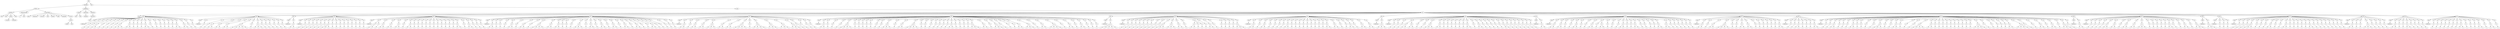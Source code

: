 digraph Tree {
	"t0" [label = "TEI"];
	"t1" [label = "teiHeader"];
	"t2" [label = "fileDesc"];
	"t3" [label = "titleStmt"];
	"t4" [label = "title"];
	"t5" [label = "title"];
	"t6" [label = "author"];
	"t7" [label = "surname"];
	"t8" [label = "forename"];
	"t9" [label = "date"];
	"t10" [label = "publicationStmt"];
	"t11" [label = "p"];
	"t12" [label = "idno"];
	"t13" [label = "sourceDesc"];
	"t14" [label = "genre"];
	"t15" [label = "inspiration"];
	"t16" [label = "structure"];
	"t17" [label = "type"];
	"t18" [label = "periode"];
	"t19" [label = "taille"];
	"t20" [label = "permalien"];
	"t21" [label = "sources"];
	"t22" [label = "source"];
	"t23" [label = "author"];
	"t24" [label = "text"];
	"t25" [label = "profileDesc"];
	"t26" [label = "creation"];
	"t27" [label = "date"];
	"t28" [label = "date"];
	"t29" [label = "langUsage"];
	"t30" [label = "language"];
	"t31" [label = "textClass"];
	"t32" [label = "keywords"];
	"t33" [label = "term"];
	"t34" [label = "text"];
	"t35" [label = "body"];
	"t36" [label = "div1"];
	"t37" [label = "head"];
	"t38" [label = "div2"];
	"t39" [label = "head"];
	"t40" [label = "listPerson"];
	"t41" [label = "sp"];
	"t42" [label = "p"];
	"t43" [label = "s"];
	"t44" [label = "sp"];
	"t45" [label = "p"];
	"t46" [label = "s"];
	"t47" [label = "sp"];
	"t48" [label = "p"];
	"t49" [label = "s"];
	"t50" [label = "s"];
	"t51" [label = "sp"];
	"t52" [label = "p"];
	"t53" [label = "s"];
	"t54" [label = "sp"];
	"t55" [label = "p"];
	"t56" [label = "s"];
	"t57" [label = "sp"];
	"t58" [label = "p"];
	"t59" [label = "s"];
	"t60" [label = "sp"];
	"t61" [label = "p"];
	"t62" [label = "s"];
	"t63" [label = "sp"];
	"t64" [label = "p"];
	"t65" [label = "s"];
	"t66" [label = "s"];
	"t67" [label = "s"];
	"t68" [label = "sp"];
	"t69" [label = "p"];
	"t70" [label = "s"];
	"t71" [label = "s"];
	"t72" [label = "sp"];
	"t73" [label = "p"];
	"t74" [label = "s"];
	"t75" [label = "sp"];
	"t76" [label = "p"];
	"t77" [label = "s"];
	"t78" [label = "sp"];
	"t79" [label = "p"];
	"t80" [label = "s"];
	"t81" [label = "sp"];
	"t82" [label = "p"];
	"t83" [label = "s"];
	"t84" [label = "s"];
	"t85" [label = "sp"];
	"t86" [label = "p"];
	"t87" [label = "s"];
	"t88" [label = "sp"];
	"t89" [label = "p"];
	"t90" [label = "s"];
	"t91" [label = "sp"];
	"t92" [label = "p"];
	"t93" [label = "s"];
	"t94" [label = "sp"];
	"t95" [label = "p"];
	"t96" [label = "s"];
	"t97" [label = "sp"];
	"t98" [label = "p"];
	"t99" [label = "s"];
	"t100" [label = "sp"];
	"t101" [label = "p"];
	"t102" [label = "s"];
	"t103" [label = "sp"];
	"t104" [label = "p"];
	"t105" [label = "s"];
	"t106" [label = "s"];
	"t107" [label = "sp"];
	"t108" [label = "p"];
	"t109" [label = "s"];
	"t110" [label = "s"];
	"t111" [label = "sp"];
	"t112" [label = "p"];
	"t113" [label = "s"];
	"t114" [label = "sp"];
	"t115" [label = "p"];
	"t116" [label = "s"];
	"t117" [label = "div2"];
	"t118" [label = "head"];
	"t119" [label = "listPerson"];
	"t120" [label = "sp"];
	"t121" [label = "p"];
	"t122" [label = "s"];
	"t123" [label = "sp"];
	"t124" [label = "p"];
	"t125" [label = "s"];
	"t126" [label = "sp"];
	"t127" [label = "p"];
	"t128" [label = "s"];
	"t129" [label = "s"];
	"t130" [label = "sp"];
	"t131" [label = "p"];
	"t132" [label = "s"];
	"t133" [label = "s"];
	"t134" [label = "sp"];
	"t135" [label = "p"];
	"t136" [label = "s"];
	"t137" [label = "s"];
	"t138" [label = "sp"];
	"t139" [label = "p"];
	"t140" [label = "s"];
	"t141" [label = "s"];
	"t142" [label = "s"];
	"t143" [label = "s"];
	"t144" [label = "s"];
	"t145" [label = "sp"];
	"t146" [label = "p"];
	"t147" [label = "s"];
	"t148" [label = "sp"];
	"t149" [label = "p"];
	"t150" [label = "s"];
	"t151" [label = "s"];
	"t152" [label = "s"];
	"t153" [label = "sp"];
	"t154" [label = "p"];
	"t155" [label = "s"];
	"t156" [label = "sp"];
	"t157" [label = "p"];
	"t158" [label = "s"];
	"t159" [label = "sp"];
	"t160" [label = "p"];
	"t161" [label = "s"];
	"t162" [label = "sp"];
	"t163" [label = "p"];
	"t164" [label = "s"];
	"t165" [label = "sp"];
	"t166" [label = "p"];
	"t167" [label = "s"];
	"t168" [label = "sp"];
	"t169" [label = "p"];
	"t170" [label = "s"];
	"t171" [label = "div2"];
	"t172" [label = "head"];
	"t173" [label = "listPerson"];
	"t174" [label = "sp"];
	"t175" [label = "p"];
	"t176" [label = "s"];
	"t177" [label = "s"];
	"t178" [label = "div2"];
	"t179" [label = "head"];
	"t180" [label = "listPerson"];
	"t181" [label = "sp"];
	"t182" [label = "p"];
	"t183" [label = "s"];
	"t184" [label = "sp"];
	"t185" [label = "p"];
	"t186" [label = "s"];
	"t187" [label = "sp"];
	"t188" [label = "p"];
	"t189" [label = "s"];
	"t190" [label = "sp"];
	"t191" [label = "p"];
	"t192" [label = "s"];
	"t193" [label = "sp"];
	"t194" [label = "p"];
	"t195" [label = "s"];
	"t196" [label = "sp"];
	"t197" [label = "p"];
	"t198" [label = "s"];
	"t199" [label = "sp"];
	"t200" [label = "p"];
	"t201" [label = "s"];
	"t202" [label = "s"];
	"t203" [label = "s"];
	"t204" [label = "sp"];
	"t205" [label = "p"];
	"t206" [label = "s"];
	"t207" [label = "sp"];
	"t208" [label = "p"];
	"t209" [label = "s"];
	"t210" [label = "sp"];
	"t211" [label = "p"];
	"t212" [label = "s"];
	"t213" [label = "sp"];
	"t214" [label = "p"];
	"t215" [label = "s"];
	"t216" [label = "sp"];
	"t217" [label = "p"];
	"t218" [label = "s"];
	"t219" [label = "sp"];
	"t220" [label = "p"];
	"t221" [label = "s"];
	"t222" [label = "sp"];
	"t223" [label = "p"];
	"t224" [label = "s"];
	"t225" [label = "sp"];
	"t226" [label = "p"];
	"t227" [label = "s"];
	"t228" [label = "sp"];
	"t229" [label = "p"];
	"t230" [label = "s"];
	"t231" [label = "div2"];
	"t232" [label = "head"];
	"t233" [label = "listPerson"];
	"t234" [label = "sp"];
	"t235" [label = "p"];
	"t236" [label = "s"];
	"t237" [label = "s"];
	"t238" [label = "p"];
	"t239" [label = "s"];
	"t240" [label = "sp"];
	"t241" [label = "p"];
	"t242" [label = "s"];
	"t243" [label = "s"];
	"t244" [label = "sp"];
	"t245" [label = "p"];
	"t246" [label = "s"];
	"t247" [label = "s"];
	"t248" [label = "sp"];
	"t249" [label = "p"];
	"t250" [label = "s"];
	"t251" [label = "s"];
	"t252" [label = "sp"];
	"t253" [label = "p"];
	"t254" [label = "s"];
	"t255" [label = "sp"];
	"t256" [label = "p"];
	"t257" [label = "s"];
	"t258" [label = "s"];
	"t259" [label = "sp"];
	"t260" [label = "p"];
	"t261" [label = "s"];
	"t262" [label = "sp"];
	"t263" [label = "p"];
	"t264" [label = "s"];
	"t265" [label = "sp"];
	"t266" [label = "p"];
	"t267" [label = "s"];
	"t268" [label = "sp"];
	"t269" [label = "p"];
	"t270" [label = "s"];
	"t271" [label = "sp"];
	"t272" [label = "p"];
	"t273" [label = "s"];
	"t274" [label = "sp"];
	"t275" [label = "p"];
	"t276" [label = "s"];
	"t277" [label = "sp"];
	"t278" [label = "p"];
	"t279" [label = "s"];
	"t280" [label = "sp"];
	"t281" [label = "p"];
	"t282" [label = "s"];
	"t283" [label = "sp"];
	"t284" [label = "p"];
	"t285" [label = "s"];
	"t286" [label = "sp"];
	"t287" [label = "p"];
	"t288" [label = "s"];
	"t289" [label = "sp"];
	"t290" [label = "p"];
	"t291" [label = "s"];
	"t292" [label = "sp"];
	"t293" [label = "p"];
	"t294" [label = "s"];
	"t295" [label = "s"];
	"t296" [label = "sp"];
	"t297" [label = "p"];
	"t298" [label = "s"];
	"t299" [label = "sp"];
	"t300" [label = "p"];
	"t301" [label = "s"];
	"t302" [label = "s"];
	"t303" [label = "sp"];
	"t304" [label = "p"];
	"t305" [label = "s"];
	"t306" [label = "sp"];
	"t307" [label = "p"];
	"t308" [label = "s"];
	"t309" [label = "sp"];
	"t310" [label = "p"];
	"t311" [label = "s"];
	"t312" [label = "div2"];
	"t313" [label = "head"];
	"t314" [label = "listPerson"];
	"t315" [label = "sp"];
	"t316" [label = "p"];
	"t317" [label = "s"];
	"t318" [label = "s"];
	"t319" [label = "sp"];
	"t320" [label = "p"];
	"t321" [label = "s"];
	"t322" [label = "sp"];
	"t323" [label = "p"];
	"t324" [label = "s"];
	"t325" [label = "sp"];
	"t326" [label = "p"];
	"t327" [label = "s"];
	"t328" [label = "sp"];
	"t329" [label = "p"];
	"t330" [label = "s"];
	"t331" [label = "s"];
	"t332" [label = "sp"];
	"t333" [label = "p"];
	"t334" [label = "s"];
	"t335" [label = "sp"];
	"t336" [label = "p"];
	"t337" [label = "s"];
	"t338" [label = "s"];
	"t339" [label = "sp"];
	"t340" [label = "p"];
	"t341" [label = "s"];
	"t342" [label = "sp"];
	"t343" [label = "p"];
	"t344" [label = "s"];
	"t345" [label = "s"];
	"t346" [label = "s"];
	"t347" [label = "s"];
	"t348" [label = "sp"];
	"t349" [label = "p"];
	"t350" [label = "s"];
	"t351" [label = "s"];
	"t352" [label = "sp"];
	"t353" [label = "p"];
	"t354" [label = "s"];
	"t355" [label = "s"];
	"t356" [label = "sp"];
	"t357" [label = "p"];
	"t358" [label = "s"];
	"t359" [label = "sp"];
	"t360" [label = "p"];
	"t361" [label = "s"];
	"t362" [label = "sp"];
	"t363" [label = "p"];
	"t364" [label = "s"];
	"t365" [label = "sp"];
	"t366" [label = "p"];
	"t367" [label = "s"];
	"t368" [label = "s"];
	"t369" [label = "s"];
	"t370" [label = "sp"];
	"t371" [label = "p"];
	"t372" [label = "s"];
	"t373" [label = "sp"];
	"t374" [label = "p"];
	"t375" [label = "s"];
	"t376" [label = "s"];
	"t377" [label = "sp"];
	"t378" [label = "p"];
	"t379" [label = "s"];
	"t380" [label = "sp"];
	"t381" [label = "p"];
	"t382" [label = "s"];
	"t383" [label = "s"];
	"t384" [label = "sp"];
	"t385" [label = "p"];
	"t386" [label = "s"];
	"t387" [label = "sp"];
	"t388" [label = "p"];
	"t389" [label = "s"];
	"t390" [label = "s"];
	"t391" [label = "sp"];
	"t392" [label = "p"];
	"t393" [label = "s"];
	"t394" [label = "sp"];
	"t395" [label = "p"];
	"t396" [label = "s"];
	"t397" [label = "s"];
	"t398" [label = "sp"];
	"t399" [label = "p"];
	"t400" [label = "s"];
	"t401" [label = "sp"];
	"t402" [label = "p"];
	"t403" [label = "s"];
	"t404" [label = "s"];
	"t405" [label = "sp"];
	"t406" [label = "p"];
	"t407" [label = "s"];
	"t408" [label = "sp"];
	"t409" [label = "p"];
	"t410" [label = "s"];
	"t411" [label = "sp"];
	"t412" [label = "p"];
	"t413" [label = "s"];
	"t414" [label = "s"];
	"t415" [label = "sp"];
	"t416" [label = "p"];
	"t417" [label = "s"];
	"t418" [label = "sp"];
	"t419" [label = "p"];
	"t420" [label = "s"];
	"t421" [label = "sp"];
	"t422" [label = "p"];
	"t423" [label = "s"];
	"t424" [label = "sp"];
	"t425" [label = "p"];
	"t426" [label = "s"];
	"t427" [label = "sp"];
	"t428" [label = "p"];
	"t429" [label = "s"];
	"t430" [label = "div2"];
	"t431" [label = "head"];
	"t432" [label = "listPerson"];
	"t433" [label = "sp"];
	"t434" [label = "p"];
	"t435" [label = "s"];
	"t436" [label = "s"];
	"t437" [label = "sp"];
	"t438" [label = "p"];
	"t439" [label = "s"];
	"t440" [label = "sp"];
	"t441" [label = "p"];
	"t442" [label = "s"];
	"t443" [label = "s"];
	"t444" [label = "sp"];
	"t445" [label = "p"];
	"t446" [label = "s"];
	"t447" [label = "s"];
	"t448" [label = "sp"];
	"t449" [label = "p"];
	"t450" [label = "s"];
	"t451" [label = "s"];
	"t452" [label = "s"];
	"t453" [label = "sp"];
	"t454" [label = "p"];
	"t455" [label = "s"];
	"t456" [label = "s"];
	"t457" [label = "sp"];
	"t458" [label = "p"];
	"t459" [label = "s"];
	"t460" [label = "s"];
	"t461" [label = "sp"];
	"t462" [label = "p"];
	"t463" [label = "s"];
	"t464" [label = "s"];
	"t465" [label = "s"];
	"t466" [label = "s"];
	"t467" [label = "sp"];
	"t468" [label = "p"];
	"t469" [label = "s"];
	"t470" [label = "sp"];
	"t471" [label = "p"];
	"t472" [label = "s"];
	"t473" [label = "s"];
	"t474" [label = "s"];
	"t475" [label = "s"];
	"t476" [label = "sp"];
	"t477" [label = "p"];
	"t478" [label = "s"];
	"t479" [label = "s"];
	"t480" [label = "s"];
	"t481" [label = "sp"];
	"t482" [label = "p"];
	"t483" [label = "s"];
	"t484" [label = "s"];
	"t485" [label = "s"];
	"t486" [label = "sp"];
	"t487" [label = "p"];
	"t488" [label = "s"];
	"t489" [label = "s"];
	"t490" [label = "s"];
	"t491" [label = "sp"];
	"t492" [label = "p"];
	"t493" [label = "s"];
	"t494" [label = "sp"];
	"t495" [label = "p"];
	"t496" [label = "s"];
	"t497" [label = "sp"];
	"t498" [label = "p"];
	"t499" [label = "s"];
	"t500" [label = "sp"];
	"t501" [label = "p"];
	"t502" [label = "s"];
	"t503" [label = "div2"];
	"t504" [label = "head"];
	"t505" [label = "listPerson"];
	"t506" [label = "sp"];
	"t507" [label = "p"];
	"t508" [label = "s"];
	"t509" [label = "s"];
	"t510" [label = "sp"];
	"t511" [label = "p"];
	"t512" [label = "s"];
	"t513" [label = "sp"];
	"t514" [label = "p"];
	"t515" [label = "s"];
	"t516" [label = "sp"];
	"t517" [label = "p"];
	"t518" [label = "s"];
	"t519" [label = "sp"];
	"t520" [label = "p"];
	"t521" [label = "s"];
	"t522" [label = "s"];
	"t523" [label = "s"];
	"t524" [label = "s"];
	"t525" [label = "sp"];
	"t526" [label = "p"];
	"t527" [label = "s"];
	"t528" [label = "sp"];
	"t529" [label = "p"];
	"t530" [label = "s"];
	"t531" [label = "sp"];
	"t532" [label = "p"];
	"t533" [label = "s"];
	"t534" [label = "sp"];
	"t535" [label = "p"];
	"t536" [label = "s"];
	"t537" [label = "sp"];
	"t538" [label = "p"];
	"t539" [label = "s"];
	"t540" [label = "sp"];
	"t541" [label = "p"];
	"t542" [label = "s"];
	"t543" [label = "sp"];
	"t544" [label = "p"];
	"t545" [label = "s"];
	"t546" [label = "sp"];
	"t547" [label = "p"];
	"t548" [label = "s"];
	"t549" [label = "s"];
	"t550" [label = "s"];
	"t551" [label = "sp"];
	"t552" [label = "p"];
	"t553" [label = "s"];
	"t554" [label = "sp"];
	"t555" [label = "p"];
	"t556" [label = "s"];
	"t557" [label = "s"];
	"t558" [label = "sp"];
	"t559" [label = "p"];
	"t560" [label = "s"];
	"t561" [label = "s"];
	"t562" [label = "s"];
	"t563" [label = "s"];
	"t564" [label = "sp"];
	"t565" [label = "p"];
	"t566" [label = "s"];
	"t567" [label = "sp"];
	"t568" [label = "p"];
	"t569" [label = "s"];
	"t570" [label = "sp"];
	"t571" [label = "p"];
	"t572" [label = "s"];
	"t573" [label = "sp"];
	"t574" [label = "p"];
	"t575" [label = "s"];
	"t576" [label = "sp"];
	"t577" [label = "p"];
	"t578" [label = "s"];
	"t579" [label = "sp"];
	"t580" [label = "p"];
	"t581" [label = "s"];
	"t582" [label = "sp"];
	"t583" [label = "p"];
	"t584" [label = "s"];
	"t585" [label = "sp"];
	"t586" [label = "p"];
	"t587" [label = "s"];
	"t588" [label = "s"];
	"t589" [label = "sp"];
	"t590" [label = "p"];
	"t591" [label = "s"];
	"t592" [label = "sp"];
	"t593" [label = "p"];
	"t594" [label = "s"];
	"t595" [label = "sp"];
	"t596" [label = "p"];
	"t597" [label = "s"];
	"t598" [label = "sp"];
	"t599" [label = "p"];
	"t600" [label = "s"];
	"t601" [label = "sp"];
	"t602" [label = "p"];
	"t603" [label = "s"];
	"t604" [label = "s"];
	"t605" [label = "s"];
	"t606" [label = "sp"];
	"t607" [label = "p"];
	"t608" [label = "s"];
	"t609" [label = "s"];
	"t610" [label = "sp"];
	"t611" [label = "p"];
	"t612" [label = "s"];
	"t613" [label = "sp"];
	"t614" [label = "p"];
	"t615" [label = "s"];
	"t616" [label = "s"];
	"t617" [label = "s"];
	"t618" [label = "sp"];
	"t619" [label = "p"];
	"t620" [label = "s"];
	"t621" [label = "sp"];
	"t622" [label = "p"];
	"t623" [label = "s"];
	"t624" [label = "sp"];
	"t625" [label = "p"];
	"t626" [label = "s"];
	"t627" [label = "sp"];
	"t628" [label = "p"];
	"t629" [label = "s"];
	"t630" [label = "s"];
	"t631" [label = "sp"];
	"t632" [label = "p"];
	"t633" [label = "s"];
	"t634" [label = "s"];
	"t635" [label = "s"];
	"t636" [label = "sp"];
	"t637" [label = "p"];
	"t638" [label = "s"];
	"t639" [label = "sp"];
	"t640" [label = "p"];
	"t641" [label = "s"];
	"t642" [label = "s"];
	"t643" [label = "sp"];
	"t644" [label = "p"];
	"t645" [label = "s"];
	"t646" [label = "s"];
	"t647" [label = "s"];
	"t648" [label = "s"];
	"t649" [label = "sp"];
	"t650" [label = "p"];
	"t651" [label = "s"];
	"t652" [label = "sp"];
	"t653" [label = "p"];
	"t654" [label = "s"];
	"t655" [label = "s"];
	"t656" [label = "sp"];
	"t657" [label = "p"];
	"t658" [label = "s"];
	"t659" [label = "sp"];
	"t660" [label = "p"];
	"t661" [label = "s"];
	"t662" [label = "s"];
	"t663" [label = "sp"];
	"t664" [label = "p"];
	"t665" [label = "s"];
	"t666" [label = "sp"];
	"t667" [label = "p"];
	"t668" [label = "s"];
	"t669" [label = "sp"];
	"t670" [label = "p"];
	"t671" [label = "s"];
	"t672" [label = "div2"];
	"t673" [label = "head"];
	"t674" [label = "listPerson"];
	"t675" [label = "sp"];
	"t676" [label = "p"];
	"t677" [label = "s"];
	"t678" [label = "s"];
	"t679" [label = "s"];
	"t680" [label = "s"];
	"t681" [label = "s"];
	"t682" [label = "div2"];
	"t683" [label = "head"];
	"t684" [label = "listPerson"];
	"t685" [label = "sp"];
	"t686" [label = "p"];
	"t687" [label = "s"];
	"t688" [label = "sp"];
	"t689" [label = "p"];
	"t690" [label = "s"];
	"t691" [label = "sp"];
	"t692" [label = "p"];
	"t693" [label = "s"];
	"t694" [label = "sp"];
	"t695" [label = "p"];
	"t696" [label = "s"];
	"t697" [label = "sp"];
	"t698" [label = "p"];
	"t699" [label = "s"];
	"t700" [label = "sp"];
	"t701" [label = "p"];
	"t702" [label = "s"];
	"t703" [label = "sp"];
	"t704" [label = "p"];
	"t705" [label = "s"];
	"t706" [label = "sp"];
	"t707" [label = "p"];
	"t708" [label = "s"];
	"t709" [label = "sp"];
	"t710" [label = "p"];
	"t711" [label = "s"];
	"t712" [label = "sp"];
	"t713" [label = "p"];
	"t714" [label = "s"];
	"t715" [label = "s"];
	"t716" [label = "s"];
	"t717" [label = "sp"];
	"t718" [label = "p"];
	"t719" [label = "s"];
	"t720" [label = "s"];
	"t721" [label = "s"];
	"t722" [label = "sp"];
	"t723" [label = "p"];
	"t724" [label = "s"];
	"t725" [label = "s"];
	"t726" [label = "sp"];
	"t727" [label = "p"];
	"t728" [label = "s"];
	"t729" [label = "sp"];
	"t730" [label = "p"];
	"t731" [label = "s"];
	"t732" [label = "s"];
	"t733" [label = "p"];
	"t734" [label = "s"];
	"t735" [label = "p"];
	"t736" [label = "s"];
	"t737" [label = "sp"];
	"t738" [label = "p"];
	"t739" [label = "s"];
	"t740" [label = "sp"];
	"t741" [label = "p"];
	"t742" [label = "s"];
	"t743" [label = "s"];
	"t744" [label = "sp"];
	"t745" [label = "p"];
	"t746" [label = "s"];
	"t747" [label = "sp"];
	"t748" [label = "p"];
	"t749" [label = "s"];
	"t750" [label = "sp"];
	"t751" [label = "p"];
	"t752" [label = "s"];
	"t753" [label = "sp"];
	"t754" [label = "p"];
	"t755" [label = "s"];
	"t756" [label = "sp"];
	"t757" [label = "p"];
	"t758" [label = "s"];
	"t759" [label = "sp"];
	"t760" [label = "p"];
	"t761" [label = "s"];
	"t762" [label = "s"];
	"t763" [label = "s"];
	"t764" [label = "div2"];
	"t765" [label = "head"];
	"t766" [label = "listPerson"];
	"t767" [label = "sp"];
	"t768" [label = "p"];
	"t769" [label = "s"];
	"t770" [label = "s"];
	"t771" [label = "sp"];
	"t772" [label = "p"];
	"t773" [label = "s"];
	"t774" [label = "sp"];
	"t775" [label = "p"];
	"t776" [label = "s"];
	"t777" [label = "s"];
	"t778" [label = "sp"];
	"t779" [label = "p"];
	"t780" [label = "s"];
	"t781" [label = "sp"];
	"t782" [label = "p"];
	"t783" [label = "s"];
	"t784" [label = "sp"];
	"t785" [label = "p"];
	"t786" [label = "s"];
	"t787" [label = "sp"];
	"t788" [label = "p"];
	"t789" [label = "s"];
	"t790" [label = "sp"];
	"t791" [label = "p"];
	"t792" [label = "s"];
	"t793" [label = "s"];
	"t794" [label = "sp"];
	"t795" [label = "p"];
	"t796" [label = "s"];
	"t797" [label = "sp"];
	"t798" [label = "p"];
	"t799" [label = "s"];
	"t800" [label = "sp"];
	"t801" [label = "p"];
	"t802" [label = "s"];
	"t803" [label = "sp"];
	"t804" [label = "p"];
	"t805" [label = "s"];
	"t806" [label = "sp"];
	"t807" [label = "p"];
	"t808" [label = "s"];
	"t809" [label = "sp"];
	"t810" [label = "p"];
	"t811" [label = "s"];
	"t812" [label = "sp"];
	"t813" [label = "p"];
	"t814" [label = "s"];
	"t815" [label = "sp"];
	"t816" [label = "p"];
	"t817" [label = "s"];
	"t818" [label = "sp"];
	"t819" [label = "p"];
	"t820" [label = "s"];
	"t821" [label = "sp"];
	"t822" [label = "p"];
	"t823" [label = "s"];
	"t824" [label = "s"];
	"t825" [label = "sp"];
	"t826" [label = "p"];
	"t827" [label = "s"];
	"t828" [label = "s"];
	"t829" [label = "sp"];
	"t830" [label = "p"];
	"t831" [label = "s"];
	"t832" [label = "sp"];
	"t833" [label = "p"];
	"t834" [label = "s"];
	"t835" [label = "sp"];
	"t836" [label = "p"];
	"t837" [label = "s"];
	"t838" [label = "s"];
	"t839" [label = "sp"];
	"t840" [label = "p"];
	"t841" [label = "s"];
	"t842" [label = "sp"];
	"t843" [label = "p"];
	"t844" [label = "s"];
	"t845" [label = "s"];
	"t846" [label = "sp"];
	"t847" [label = "p"];
	"t848" [label = "s"];
	"t849" [label = "s"];
	"t850" [label = "div2"];
	"t851" [label = "head"];
	"t852" [label = "listPerson"];
	"t853" [label = "sp"];
	"t854" [label = "p"];
	"t855" [label = "s"];
	"t856" [label = "s"];
	"t857" [label = "s"];
	"t858" [label = "div2"];
	"t859" [label = "head"];
	"t860" [label = "listPerson"];
	"t861" [label = "sp"];
	"t862" [label = "p"];
	"t863" [label = "s"];
	"t864" [label = "sp"];
	"t865" [label = "p"];
	"t866" [label = "s"];
	"t867" [label = "sp"];
	"t868" [label = "p"];
	"t869" [label = "s"];
	"t870" [label = "sp"];
	"t871" [label = "p"];
	"t872" [label = "s"];
	"t873" [label = "s"];
	"t874" [label = "p"];
	"t875" [label = "s"];
	"t876" [label = "s"];
	"t877" [label = "sp"];
	"t878" [label = "p"];
	"t879" [label = "s"];
	"t880" [label = "sp"];
	"t881" [label = "p"];
	"t882" [label = "s"];
	"t883" [label = "sp"];
	"t884" [label = "p"];
	"t885" [label = "s"];
	"t886" [label = "s"];
	"t887" [label = "s"];
	"t888" [label = "sp"];
	"t889" [label = "p"];
	"t890" [label = "s"];
	"t891" [label = "s"];
	"t892" [label = "sp"];
	"t893" [label = "p"];
	"t894" [label = "s"];
	"t895" [label = "sp"];
	"t896" [label = "p"];
	"t897" [label = "s"];
	"t898" [label = "sp"];
	"t899" [label = "p"];
	"t900" [label = "s"];
	"t901" [label = "sp"];
	"t902" [label = "p"];
	"t903" [label = "s"];
	"t904" [label = "sp"];
	"t905" [label = "p"];
	"t906" [label = "s"];
	"t907" [label = "sp"];
	"t908" [label = "p"];
	"t909" [label = "s"];
	"t910" [label = "sp"];
	"t911" [label = "p"];
	"t912" [label = "s"];
	"t913" [label = "s"];
	"t914" [label = "sp"];
	"t915" [label = "p"];
	"t916" [label = "s"];
	"t917" [label = "sp"];
	"t918" [label = "p"];
	"t919" [label = "s"];
	"t920" [label = "s"];
	"t921" [label = "sp"];
	"t922" [label = "p"];
	"t923" [label = "s"];
	"t924" [label = "sp"];
	"t925" [label = "p"];
	"t926" [label = "s"];
	"t927" [label = "sp"];
	"t928" [label = "p"];
	"t929" [label = "s"];
	"t930" [label = "sp"];
	"t931" [label = "p"];
	"t932" [label = "s"];
	"t933" [label = "sp"];
	"t934" [label = "p"];
	"t935" [label = "s"];
	"t936" [label = "sp"];
	"t937" [label = "p"];
	"t938" [label = "s"];
	"t939" [label = "s"];
	"t940" [label = "sp"];
	"t941" [label = "p"];
	"t942" [label = "s"];
	"t943" [label = "sp"];
	"t944" [label = "p"];
	"t945" [label = "s"];
	"t946" [label = "sp"];
	"t947" [label = "p"];
	"t948" [label = "s"];
	"t949" [label = "sp"];
	"t950" [label = "p"];
	"t951" [label = "s"];
	"t952" [label = "sp"];
	"t953" [label = "p"];
	"t954" [label = "s"];
	"t955" [label = "sp"];
	"t956" [label = "p"];
	"t957" [label = "s"];
	"t958" [label = "sp"];
	"t959" [label = "p"];
	"t960" [label = "s"];
	"t961" [label = "div2"];
	"t962" [label = "head"];
	"t963" [label = "listPerson"];
	"t964" [label = "sp"];
	"t965" [label = "p"];
	"t966" [label = "s"];
	"t967" [label = "s"];
	"t968" [label = "div2"];
	"t969" [label = "head"];
	"t970" [label = "listPerson"];
	"t971" [label = "sp"];
	"t972" [label = "p"];
	"t973" [label = "s"];
	"t974" [label = "s"];
	"t975" [label = "sp"];
	"t976" [label = "p"];
	"t977" [label = "s"];
	"t978" [label = "s"];
	"t979" [label = "sp"];
	"t980" [label = "p"];
	"t981" [label = "s"];
	"t982" [label = "sp"];
	"t983" [label = "p"];
	"t984" [label = "s"];
	"t985" [label = "sp"];
	"t986" [label = "p"];
	"t987" [label = "s"];
	"t988" [label = "s"];
	"t989" [label = "sp"];
	"t990" [label = "p"];
	"t991" [label = "s"];
	"t992" [label = "sp"];
	"t993" [label = "p"];
	"t994" [label = "s"];
	"t995" [label = "sp"];
	"t996" [label = "p"];
	"t997" [label = "s"];
	"t998" [label = "s"];
	"t999" [label = "sp"];
	"t1000" [label = "p"];
	"t1001" [label = "s"];
	"t1002" [label = "p"];
	"t1003" [label = "s"];
	"t1004" [label = "s"];
	"t1005" [label = "sp"];
	"t1006" [label = "p"];
	"t1007" [label = "s"];
	"t1008" [label = "sp"];
	"t1009" [label = "p"];
	"t1010" [label = "s"];
	"t1011" [label = "sp"];
	"t1012" [label = "p"];
	"t1013" [label = "s"];
	"t1014" [label = "sp"];
	"t1015" [label = "p"];
	"t1016" [label = "s"];
	"t1017" [label = "s"];
	"t1018" [label = "sp"];
	"t1019" [label = "p"];
	"t1020" [label = "s"];
	"t1021" [label = "sp"];
	"t1022" [label = "p"];
	"t1023" [label = "s"];
	"t1024" [label = "sp"];
	"t1025" [label = "p"];
	"t1026" [label = "s"];
	"t1027" [label = "s"];
	"t1028" [label = "sp"];
	"t1029" [label = "p"];
	"t1030" [label = "s"];
	"t1031" [label = "sp"];
	"t1032" [label = "p"];
	"t1033" [label = "s"];
	"t1034" [label = "sp"];
	"t1035" [label = "p"];
	"t1036" [label = "s"];
	"t1037" [label = "sp"];
	"t1038" [label = "p"];
	"t1039" [label = "s"];
	"t1040" [label = "sp"];
	"t1041" [label = "p"];
	"t1042" [label = "s"];
	"t1043" [label = "s"];
	"t1044" [label = "sp"];
	"t1045" [label = "p"];
	"t1046" [label = "s"];
	"t1047" [label = "s"];
	"t1048" [label = "sp"];
	"t1049" [label = "p"];
	"t1050" [label = "s"];
	"t1051" [label = "sp"];
	"t1052" [label = "p"];
	"t1053" [label = "s"];
	"t1054" [label = "sp"];
	"t1055" [label = "p"];
	"t1056" [label = "s"];
	"t1057" [label = "sp"];
	"t1058" [label = "p"];
	"t1059" [label = "s"];
	"t1060" [label = "sp"];
	"t1061" [label = "p"];
	"t1062" [label = "s"];
	"t1063" [label = "sp"];
	"t1064" [label = "p"];
	"t1065" [label = "s"];
	"t1066" [label = "div2"];
	"t1067" [label = "head"];
	"t1068" [label = "listPerson"];
	"t1069" [label = "sp"];
	"t1070" [label = "p"];
	"t1071" [label = "s"];
	"t1072" [label = "s"];
	"t1073" [label = "sp"];
	"t1074" [label = "p"];
	"t1075" [label = "s"];
	"t1076" [label = "sp"];
	"t1077" [label = "p"];
	"t1078" [label = "s"];
	"t1079" [label = "s"];
	"t1080" [label = "sp"];
	"t1081" [label = "p"];
	"t1082" [label = "s"];
	"t1083" [label = "s"];
	"t1084" [label = "s"];
	"t1085" [label = "s"];
	"t1086" [label = "sp"];
	"t1087" [label = "p"];
	"t1088" [label = "s"];
	"t1089" [label = "sp"];
	"t1090" [label = "p"];
	"t1091" [label = "s"];
	"t1092" [label = "sp"];
	"t1093" [label = "p"];
	"t1094" [label = "s"];
	"t1095" [label = "s"];
	"t1096" [label = "sp"];
	"t1097" [label = "p"];
	"t1098" [label = "s"];
	"t1099" [label = "s"];
	"t1100" [label = "sp"];
	"t1101" [label = "p"];
	"t1102" [label = "s"];
	"t1103" [label = "sp"];
	"t1104" [label = "p"];
	"t1105" [label = "s"];
	"t1106" [label = "sp"];
	"t1107" [label = "p"];
	"t1108" [label = "s"];
	"t1109" [label = "sp"];
	"t1110" [label = "p"];
	"t1111" [label = "s"];
	"t1112" [label = "sp"];
	"t1113" [label = "p"];
	"t1114" [label = "s"];
	"t1115" [label = "sp"];
	"t1116" [label = "p"];
	"t1117" [label = "s"];
	"t1118" [label = "sp"];
	"t1119" [label = "p"];
	"t1120" [label = "s"];
	"t1121" [label = "s"];
	"t1122" [label = "div2"];
	"t1123" [label = "head"];
	"t1124" [label = "listPerson"];
	"t1125" [label = "sp"];
	"t1126" [label = "p"];
	"t1127" [label = "s"];
	"t1128" [label = "sp"];
	"t1129" [label = "p"];
	"t1130" [label = "s"];
	"t1131" [label = "sp"];
	"t1132" [label = "p"];
	"t1133" [label = "s"];
	"t1134" [label = "s"];
	"t1135" [label = "sp"];
	"t1136" [label = "p"];
	"t1137" [label = "s"];
	"t1138" [label = "sp"];
	"t1139" [label = "p"];
	"t1140" [label = "s"];
	"t1141" [label = "sp"];
	"t1142" [label = "p"];
	"t1143" [label = "s"];
	"t1144" [label = "sp"];
	"t1145" [label = "p"];
	"t1146" [label = "s"];
	"t1147" [label = "s"];
	"t1148" [label = "div2"];
	"t1149" [label = "head"];
	"t1150" [label = "listPerson"];
	"t1151" [label = "sp"];
	"t1152" [label = "p"];
	"t1153" [label = "s"];
	"t1154" [label = "sp"];
	"t1155" [label = "p"];
	"t1156" [label = "s"];
	"t1157" [label = "sp"];
	"t1158" [label = "p"];
	"t1159" [label = "s"];
	"t1160" [label = "s"];
	"t1161" [label = "sp"];
	"t1162" [label = "p"];
	"t1163" [label = "s"];
	"t1164" [label = "sp"];
	"t1165" [label = "p"];
	"t1166" [label = "s"];
	"t1167" [label = "sp"];
	"t1168" [label = "p"];
	"t1169" [label = "s"];
	"t1170" [label = "sp"];
	"t1171" [label = "p"];
	"t1172" [label = "s"];
	"t1173" [label = "s"];
	"t1174" [label = "sp"];
	"t1175" [label = "p"];
	"t1176" [label = "s"];
	"t1177" [label = "sp"];
	"t1178" [label = "p"];
	"t1179" [label = "s"];
	"t1180" [label = "sp"];
	"t1181" [label = "p"];
	"t1182" [label = "s"];
	"t1183" [label = "sp"];
	"t1184" [label = "p"];
	"t1185" [label = "s"];
	"t1186" [label = "sp"];
	"t1187" [label = "p"];
	"t1188" [label = "s"];
	"t1189" [label = "s"];
	"t1190" [label = "s"];
	"t1191" [label = "sp"];
	"t1192" [label = "p"];
	"t1193" [label = "s"];
	"t1194" [label = "sp"];
	"t1195" [label = "p"];
	"t1196" [label = "s"];
	"t1197" [label = "sp"];
	"t1198" [label = "p"];
	"t1199" [label = "s"];
	"t1200" [label = "s"];
	"t1201" [label = "sp"];
	"t1202" [label = "p"];
	"t1203" [label = "s"];
	"t1204" [label = "sp"];
	"t1205" [label = "p"];
	"t1206" [label = "s"];
	"t1207" [label = "sp"];
	"t1208" [label = "p"];
	"t1209" [label = "s"];
	"t1210" [label = "sp"];
	"t1211" [label = "p"];
	"t1212" [label = "s"];
	"t1213" [label = "s"];
	"t1214" [label = "s"];
	"t1215" [label = "s"];
	"t1216" [label = "sp"];
	"t1217" [label = "p"];
	"t1218" [label = "s"];
	"t1219" [label = "s"];
	"t1220" [label = "sp"];
	"t1221" [label = "p"];
	"t1222" [label = "s"];
	"t1223" [label = "sp"];
	"t1224" [label = "p"];
	"t1225" [label = "s"];
	"t1226" [label = "sp"];
	"t1227" [label = "p"];
	"t1228" [label = "s"];
	"t1229" [label = "sp"];
	"t1230" [label = "p"];
	"t1231" [label = "s"];
	"t1232" [label = "sp"];
	"t1233" [label = "p"];
	"t1234" [label = "s"];
	"t1235" [label = "sp"];
	"t1236" [label = "p"];
	"t1237" [label = "s"];
	"t1238" [label = "sp"];
	"t1239" [label = "p"];
	"t1240" [label = "s"];
	"t1241" [label = "sp"];
	"t1242" [label = "p"];
	"t1243" [label = "s"];
	"t1244" [label = "sp"];
	"t1245" [label = "p"];
	"t1246" [label = "s"];
	"t1247" [label = "sp"];
	"t1248" [label = "p"];
	"t1249" [label = "s"];
	"t1250" [label = "sp"];
	"t1251" [label = "p"];
	"t1252" [label = "s"];
	"t1253" [label = "s"];
	"t1254" [label = "s"];
	"t1255" [label = "s"];
	"t1256" [label = "sp"];
	"t1257" [label = "p"];
	"t1258" [label = "s"];
	"t1259" [label = "sp"];
	"t1260" [label = "p"];
	"t1261" [label = "s"];
	"t1262" [label = "sp"];
	"t1263" [label = "p"];
	"t1264" [label = "s"];
	"t1265" [label = "sp"];
	"t1266" [label = "p"];
	"t1267" [label = "s"];
	"t1268" [label = "sp"];
	"t1269" [label = "p"];
	"t1270" [label = "s"];
	"t1271" [label = "sp"];
	"t1272" [label = "p"];
	"t1273" [label = "s"];
	"t1274" [label = "s"];
	"t1275" [label = "sp"];
	"t1276" [label = "p"];
	"t1277" [label = "s"];
	"t1278" [label = "s"];
	"t1279" [label = "s"];
	"t1280" [label = "s"];
	"t1281" [label = "sp"];
	"t1282" [label = "p"];
	"t1283" [label = "s"];
	"t1284" [label = "sp"];
	"t1285" [label = "p"];
	"t1286" [label = "s"];
	"t1287" [label = "sp"];
	"t1288" [label = "p"];
	"t1289" [label = "s"];
	"t1290" [label = "s"];
	"t1291" [label = "sp"];
	"t1292" [label = "p"];
	"t1293" [label = "s"];
	"t1294" [label = "sp"];
	"t1295" [label = "p"];
	"t1296" [label = "s"];
	"t1297" [label = "s"];
	"t1298" [label = "sp"];
	"t1299" [label = "p"];
	"t1300" [label = "s"];
	"t1301" [label = "sp"];
	"t1302" [label = "p"];
	"t1303" [label = "s"];
	"t1304" [label = "s"];
	"t1305" [label = "s"];
	"t1306" [label = "sp"];
	"t1307" [label = "p"];
	"t1308" [label = "s"];
	"t1309" [label = "div2"];
	"t1310" [label = "head"];
	"t1311" [label = "listPerson"];
	"t1312" [label = "sp"];
	"t1313" [label = "p"];
	"t1314" [label = "s"];
	"t1315" [label = "s"];
	"t1316" [label = "div2"];
	"t1317" [label = "head"];
	"t1318" [label = "listPerson"];
	"t1319" [label = "sp"];
	"t1320" [label = "p"];
	"t1321" [label = "s"];
	"t1322" [label = "sp"];
	"t1323" [label = "p"];
	"t1324" [label = "s"];
	"t1325" [label = "sp"];
	"t1326" [label = "p"];
	"t1327" [label = "s"];
	"t1328" [label = "sp"];
	"t1329" [label = "p"];
	"t1330" [label = "s"];
	"t1331" [label = "sp"];
	"t1332" [label = "p"];
	"t1333" [label = "s"];
	"t1334" [label = "s"];
	"t1335" [label = "sp"];
	"t1336" [label = "p"];
	"t1337" [label = "s"];
	"t1338" [label = "s"];
	"t1339" [label = "sp"];
	"t1340" [label = "p"];
	"t1341" [label = "s"];
	"t1342" [label = "sp"];
	"t1343" [label = "p"];
	"t1344" [label = "s"];
	"t1345" [label = "s"];
	"t1346" [label = "sp"];
	"t1347" [label = "p"];
	"t1348" [label = "s"];
	"t1349" [label = "s"];
	"t1350" [label = "sp"];
	"t1351" [label = "p"];
	"t1352" [label = "s"];
	"t1353" [label = "s"];
	"t1354" [label = "s"];
	"t1355" [label = "sp"];
	"t1356" [label = "p"];
	"t1357" [label = "s"];
	"t1358" [label = "sp"];
	"t1359" [label = "p"];
	"t1360" [label = "s"];
	"t1361" [label = "sp"];
	"t1362" [label = "p"];
	"t1363" [label = "s"];
	"t1364" [label = "sp"];
	"t1365" [label = "p"];
	"t1366" [label = "s"];
	"t1367" [label = "sp"];
	"t1368" [label = "p"];
	"t1369" [label = "s"];
	"t1370" [label = "sp"];
	"t1371" [label = "p"];
	"t1372" [label = "s"];
	"t1373" [label = "s"];
	"t1374" [label = "sp"];
	"t1375" [label = "p"];
	"t1376" [label = "s"];
	"t1377" [label = "sp"];
	"t1378" [label = "p"];
	"t1379" [label = "s"];
	"t1380" [label = "sp"];
	"t1381" [label = "p"];
	"t1382" [label = "s"];
	"t1383" [label = "s"];
	"t1384" [label = "sp"];
	"t1385" [label = "p"];
	"t1386" [label = "s"];
	"t1387" [label = "sp"];
	"t1388" [label = "p"];
	"t1389" [label = "s"];
	"t1390" [label = "s"];
	"t1391" [label = "s"];
	"t1392" [label = "div2"];
	"t1393" [label = "head"];
	"t1394" [label = "listPerson"];
	"t1395" [label = "sp"];
	"t1396" [label = "p"];
	"t1397" [label = "s"];
	"t1398" [label = "s"];
	"t1399" [label = "s"];
	"t1400" [label = "div2"];
	"t1401" [label = "head"];
	"t1402" [label = "listPerson"];
	"t1403" [label = "sp"];
	"t1404" [label = "p"];
	"t1405" [label = "s"];
	"t1406" [label = "sp"];
	"t1407" [label = "p"];
	"t1408" [label = "s"];
	"t1409" [label = "sp"];
	"t1410" [label = "p"];
	"t1411" [label = "s"];
	"t1412" [label = "div2"];
	"t1413" [label = "head"];
	"t1414" [label = "listPerson"];
	"t1415" [label = "sp"];
	"t1416" [label = "p"];
	"t1417" [label = "s"];
	"t1418" [label = "sp"];
	"t1419" [label = "p"];
	"t1420" [label = "s"];
	"t1421" [label = "sp"];
	"t1422" [label = "p"];
	"t1423" [label = "s"];
	"t1424" [label = "sp"];
	"t1425" [label = "p"];
	"t1426" [label = "s"];
	"t1427" [label = "s"];
	"t1428" [label = "s"];
	"t1429" [label = "sp"];
	"t1430" [label = "p"];
	"t1431" [label = "s"];
	"t1432" [label = "sp"];
	"t1433" [label = "p"];
	"t1434" [label = "s"];
	"t1435" [label = "sp"];
	"t1436" [label = "p"];
	"t1437" [label = "s"];
	"t1438" [label = "sp"];
	"t1439" [label = "p"];
	"t1440" [label = "s"];
	"t1441" [label = "s"];
	"t1442" [label = "sp"];
	"t1443" [label = "p"];
	"t1444" [label = "s"];
	"t1445" [label = "sp"];
	"t1446" [label = "p"];
	"t1447" [label = "s"];
	"t1448" [label = "sp"];
	"t1449" [label = "p"];
	"t1450" [label = "s"];
	"t1451" [label = "s"];
	"t1452" [label = "sp"];
	"t1453" [label = "p"];
	"t1454" [label = "s"];
	"t1455" [label = "sp"];
	"t1456" [label = "p"];
	"t1457" [label = "s"];
	"t1458" [label = "sp"];
	"t1459" [label = "p"];
	"t1460" [label = "s"];
	"t1461" [label = "sp"];
	"t1462" [label = "p"];
	"t1463" [label = "s"];
	"t1464" [label = "sp"];
	"t1465" [label = "p"];
	"t1466" [label = "s"];
	"t1467" [label = "sp"];
	"t1468" [label = "p"];
	"t1469" [label = "s"];
	"t1470" [label = "s"];
	"t1471" [label = "sp"];
	"t1472" [label = "p"];
	"t1473" [label = "s"];
	"t1474" [label = "sp"];
	"t1475" [label = "p"];
	"t1476" [label = "s"];
	"t1477" [label = "sp"];
	"t1478" [label = "p"];
	"t1479" [label = "s"];
	"t1480" [label = "sp"];
	"t1481" [label = "p"];
	"t1482" [label = "s"];
	"t1483" [label = "sp"];
	"t1484" [label = "p"];
	"t1485" [label = "s"];
	"t1486" [label = "sp"];
	"t1487" [label = "p"];
	"t1488" [label = "s"];
	"t1489" [label = "sp"];
	"t1490" [label = "p"];
	"t1491" [label = "s"];
	"t1492" [label = "sp"];
	"t1493" [label = "p"];
	"t1494" [label = "s"];
	"t1495" [label = "div2"];
	"t1496" [label = "head"];
	"t1497" [label = "listPerson"];
	"t1498" [label = "sp"];
	"t1499" [label = "p"];
	"t1500" [label = "s"];
	"t1501" [label = "s"];
	"t1502" [label = "sp"];
	"t1503" [label = "p"];
	"t1504" [label = "s"];
	"t1505" [label = "sp"];
	"t1506" [label = "p"];
	"t1507" [label = "s"];
	"t1508" [label = "sp"];
	"t1509" [label = "p"];
	"t1510" [label = "s"];
	"t1511" [label = "s"];
	"t1512" [label = "s"];
	"t1513" [label = "sp"];
	"t1514" [label = "p"];
	"t1515" [label = "s"];
	"t1516" [label = "sp"];
	"t1517" [label = "p"];
	"t1518" [label = "s"];
	"t1519" [label = "sp"];
	"t1520" [label = "p"];
	"t1521" [label = "s"];
	"t1522" [label = "sp"];
	"t1523" [label = "p"];
	"t1524" [label = "s"];
	"t1525" [label = "div2"];
	"t1526" [label = "head"];
	"t1527" [label = "listPerson"];
	"t1528" [label = "sp"];
	"t1529" [label = "p"];
	"t1530" [label = "s"];
	"t1531" [label = "s"];
	"t1532" [label = "sp"];
	"t1533" [label = "p"];
	"t1534" [label = "s"];
	"t1535" [label = "sp"];
	"t1536" [label = "p"];
	"t1537" [label = "s"];
	"t1538" [label = "sp"];
	"t1539" [label = "p"];
	"t1540" [label = "s"];
	"t1541" [label = "s"];
	"t1542" [label = "sp"];
	"t1543" [label = "p"];
	"t1544" [label = "s"];
	"t1545" [label = "sp"];
	"t1546" [label = "p"];
	"t1547" [label = "s"];
	"t1548" [label = "sp"];
	"t1549" [label = "p"];
	"t1550" [label = "s"];
	"t1551" [label = "sp"];
	"t1552" [label = "p"];
	"t1553" [label = "s"];
	"t1554" [label = "div2"];
	"t1555" [label = "head"];
	"t1556" [label = "listPerson"];
	"t1557" [label = "sp"];
	"t1558" [label = "p"];
	"t1559" [label = "s"];
	"t1560" [label = "sp"];
	"t1561" [label = "p"];
	"t1562" [label = "s"];
	"t1563" [label = "sp"];
	"t1564" [label = "p"];
	"t1565" [label = "s"];
	"t1566" [label = "sp"];
	"t1567" [label = "p"];
	"t1568" [label = "s"];
	"t1569" [label = "sp"];
	"t1570" [label = "p"];
	"t1571" [label = "s"];
	"t1572" [label = "sp"];
	"t1573" [label = "p"];
	"t1574" [label = "s"];
	"t1575" [label = "sp"];
	"t1576" [label = "p"];
	"t1577" [label = "s"];
	"t1578" [label = "sp"];
	"t1579" [label = "p"];
	"t1580" [label = "s"];
	"t1581" [label = "s"];
	"t1582" [label = "sp"];
	"t1583" [label = "p"];
	"t1584" [label = "s"];
	"t1585" [label = "sp"];
	"t1586" [label = "p"];
	"t1587" [label = "s"];
	"t1588" [label = "sp"];
	"t1589" [label = "p"];
	"t1590" [label = "s"];
	"t1591" [label = "sp"];
	"t1592" [label = "p"];
	"t1593" [label = "s"];
	"t1594" [label = "s"];
	"t1595" [label = "sp"];
	"t1596" [label = "p"];
	"t1597" [label = "s"];
	"t1598" [label = "sp"];
	"t1599" [label = "p"];
	"t1600" [label = "s"];
	"t1601" [label = "s"];
	"t1602" [label = "sp"];
	"t1603" [label = "p"];
	"t1604" [label = "s"];
	"t0" -> "t1";
	"t1" -> "t2";
	"t2" -> "t3";
	"t3" -> "t4";
	"t3" -> "t5";
	"t3" -> "t6";
	"t6" -> "t7";
	"t6" -> "t8";
	"t3" -> "t9";
	"t2" -> "t10";
	"t10" -> "t11";
	"t10" -> "t12";
	"t2" -> "t13";
	"t13" -> "t14";
	"t13" -> "t15";
	"t13" -> "t16";
	"t13" -> "t17";
	"t13" -> "t18";
	"t13" -> "t19";
	"t13" -> "t20";
	"t13" -> "t21";
	"t21" -> "t22";
	"t22" -> "t23";
	"t22" -> "t24";
	"t1" -> "t25";
	"t25" -> "t26";
	"t26" -> "t27";
	"t26" -> "t28";
	"t25" -> "t29";
	"t29" -> "t30";
	"t25" -> "t31";
	"t31" -> "t32";
	"t32" -> "t33";
	"t0" -> "t34";
	"t34" -> "t35";
	"t35" -> "t36";
	"t36" -> "t37";
	"t36" -> "t38";
	"t38" -> "t39";
	"t39" -> "t40";
	"t38" -> "t41";
	"t41" -> "t42";
	"t42" -> "t43";
	"t38" -> "t44";
	"t44" -> "t45";
	"t45" -> "t46";
	"t38" -> "t47";
	"t47" -> "t48";
	"t48" -> "t49";
	"t48" -> "t50";
	"t38" -> "t51";
	"t51" -> "t52";
	"t52" -> "t53";
	"t38" -> "t54";
	"t54" -> "t55";
	"t55" -> "t56";
	"t38" -> "t57";
	"t57" -> "t58";
	"t58" -> "t59";
	"t38" -> "t60";
	"t60" -> "t61";
	"t61" -> "t62";
	"t38" -> "t63";
	"t63" -> "t64";
	"t64" -> "t65";
	"t64" -> "t66";
	"t64" -> "t67";
	"t38" -> "t68";
	"t68" -> "t69";
	"t69" -> "t70";
	"t69" -> "t71";
	"t38" -> "t72";
	"t72" -> "t73";
	"t73" -> "t74";
	"t38" -> "t75";
	"t75" -> "t76";
	"t76" -> "t77";
	"t38" -> "t78";
	"t78" -> "t79";
	"t79" -> "t80";
	"t38" -> "t81";
	"t81" -> "t82";
	"t82" -> "t83";
	"t82" -> "t84";
	"t38" -> "t85";
	"t85" -> "t86";
	"t86" -> "t87";
	"t38" -> "t88";
	"t88" -> "t89";
	"t89" -> "t90";
	"t38" -> "t91";
	"t91" -> "t92";
	"t92" -> "t93";
	"t38" -> "t94";
	"t94" -> "t95";
	"t95" -> "t96";
	"t38" -> "t97";
	"t97" -> "t98";
	"t98" -> "t99";
	"t38" -> "t100";
	"t100" -> "t101";
	"t101" -> "t102";
	"t38" -> "t103";
	"t103" -> "t104";
	"t104" -> "t105";
	"t104" -> "t106";
	"t38" -> "t107";
	"t107" -> "t108";
	"t108" -> "t109";
	"t108" -> "t110";
	"t38" -> "t111";
	"t111" -> "t112";
	"t112" -> "t113";
	"t38" -> "t114";
	"t114" -> "t115";
	"t115" -> "t116";
	"t36" -> "t117";
	"t117" -> "t118";
	"t118" -> "t119";
	"t117" -> "t120";
	"t120" -> "t121";
	"t121" -> "t122";
	"t117" -> "t123";
	"t123" -> "t124";
	"t124" -> "t125";
	"t117" -> "t126";
	"t126" -> "t127";
	"t127" -> "t128";
	"t127" -> "t129";
	"t117" -> "t130";
	"t130" -> "t131";
	"t131" -> "t132";
	"t131" -> "t133";
	"t117" -> "t134";
	"t134" -> "t135";
	"t135" -> "t136";
	"t135" -> "t137";
	"t117" -> "t138";
	"t138" -> "t139";
	"t139" -> "t140";
	"t139" -> "t141";
	"t139" -> "t142";
	"t139" -> "t143";
	"t139" -> "t144";
	"t117" -> "t145";
	"t145" -> "t146";
	"t146" -> "t147";
	"t117" -> "t148";
	"t148" -> "t149";
	"t149" -> "t150";
	"t149" -> "t151";
	"t149" -> "t152";
	"t117" -> "t153";
	"t153" -> "t154";
	"t154" -> "t155";
	"t117" -> "t156";
	"t156" -> "t157";
	"t157" -> "t158";
	"t117" -> "t159";
	"t159" -> "t160";
	"t160" -> "t161";
	"t117" -> "t162";
	"t162" -> "t163";
	"t163" -> "t164";
	"t117" -> "t165";
	"t165" -> "t166";
	"t166" -> "t167";
	"t117" -> "t168";
	"t168" -> "t169";
	"t169" -> "t170";
	"t36" -> "t171";
	"t171" -> "t172";
	"t172" -> "t173";
	"t171" -> "t174";
	"t174" -> "t175";
	"t175" -> "t176";
	"t175" -> "t177";
	"t36" -> "t178";
	"t178" -> "t179";
	"t179" -> "t180";
	"t178" -> "t181";
	"t181" -> "t182";
	"t182" -> "t183";
	"t178" -> "t184";
	"t184" -> "t185";
	"t185" -> "t186";
	"t178" -> "t187";
	"t187" -> "t188";
	"t188" -> "t189";
	"t178" -> "t190";
	"t190" -> "t191";
	"t191" -> "t192";
	"t178" -> "t193";
	"t193" -> "t194";
	"t194" -> "t195";
	"t178" -> "t196";
	"t196" -> "t197";
	"t197" -> "t198";
	"t178" -> "t199";
	"t199" -> "t200";
	"t200" -> "t201";
	"t200" -> "t202";
	"t200" -> "t203";
	"t178" -> "t204";
	"t204" -> "t205";
	"t205" -> "t206";
	"t178" -> "t207";
	"t207" -> "t208";
	"t208" -> "t209";
	"t178" -> "t210";
	"t210" -> "t211";
	"t211" -> "t212";
	"t178" -> "t213";
	"t213" -> "t214";
	"t214" -> "t215";
	"t178" -> "t216";
	"t216" -> "t217";
	"t217" -> "t218";
	"t178" -> "t219";
	"t219" -> "t220";
	"t220" -> "t221";
	"t178" -> "t222";
	"t222" -> "t223";
	"t223" -> "t224";
	"t178" -> "t225";
	"t225" -> "t226";
	"t226" -> "t227";
	"t178" -> "t228";
	"t228" -> "t229";
	"t229" -> "t230";
	"t36" -> "t231";
	"t231" -> "t232";
	"t232" -> "t233";
	"t231" -> "t234";
	"t234" -> "t235";
	"t235" -> "t236";
	"t235" -> "t237";
	"t234" -> "t238";
	"t238" -> "t239";
	"t231" -> "t240";
	"t240" -> "t241";
	"t241" -> "t242";
	"t241" -> "t243";
	"t231" -> "t244";
	"t244" -> "t245";
	"t245" -> "t246";
	"t245" -> "t247";
	"t231" -> "t248";
	"t248" -> "t249";
	"t249" -> "t250";
	"t249" -> "t251";
	"t231" -> "t252";
	"t252" -> "t253";
	"t253" -> "t254";
	"t231" -> "t255";
	"t255" -> "t256";
	"t256" -> "t257";
	"t256" -> "t258";
	"t231" -> "t259";
	"t259" -> "t260";
	"t260" -> "t261";
	"t231" -> "t262";
	"t262" -> "t263";
	"t263" -> "t264";
	"t231" -> "t265";
	"t265" -> "t266";
	"t266" -> "t267";
	"t231" -> "t268";
	"t268" -> "t269";
	"t269" -> "t270";
	"t231" -> "t271";
	"t271" -> "t272";
	"t272" -> "t273";
	"t231" -> "t274";
	"t274" -> "t275";
	"t275" -> "t276";
	"t231" -> "t277";
	"t277" -> "t278";
	"t278" -> "t279";
	"t231" -> "t280";
	"t280" -> "t281";
	"t281" -> "t282";
	"t231" -> "t283";
	"t283" -> "t284";
	"t284" -> "t285";
	"t231" -> "t286";
	"t286" -> "t287";
	"t287" -> "t288";
	"t231" -> "t289";
	"t289" -> "t290";
	"t290" -> "t291";
	"t231" -> "t292";
	"t292" -> "t293";
	"t293" -> "t294";
	"t293" -> "t295";
	"t231" -> "t296";
	"t296" -> "t297";
	"t297" -> "t298";
	"t231" -> "t299";
	"t299" -> "t300";
	"t300" -> "t301";
	"t300" -> "t302";
	"t231" -> "t303";
	"t303" -> "t304";
	"t304" -> "t305";
	"t231" -> "t306";
	"t306" -> "t307";
	"t307" -> "t308";
	"t231" -> "t309";
	"t309" -> "t310";
	"t310" -> "t311";
	"t36" -> "t312";
	"t312" -> "t313";
	"t313" -> "t314";
	"t312" -> "t315";
	"t315" -> "t316";
	"t316" -> "t317";
	"t316" -> "t318";
	"t312" -> "t319";
	"t319" -> "t320";
	"t320" -> "t321";
	"t312" -> "t322";
	"t322" -> "t323";
	"t323" -> "t324";
	"t312" -> "t325";
	"t325" -> "t326";
	"t326" -> "t327";
	"t312" -> "t328";
	"t328" -> "t329";
	"t329" -> "t330";
	"t329" -> "t331";
	"t312" -> "t332";
	"t332" -> "t333";
	"t333" -> "t334";
	"t312" -> "t335";
	"t335" -> "t336";
	"t336" -> "t337";
	"t336" -> "t338";
	"t312" -> "t339";
	"t339" -> "t340";
	"t340" -> "t341";
	"t312" -> "t342";
	"t342" -> "t343";
	"t343" -> "t344";
	"t343" -> "t345";
	"t343" -> "t346";
	"t343" -> "t347";
	"t312" -> "t348";
	"t348" -> "t349";
	"t349" -> "t350";
	"t349" -> "t351";
	"t312" -> "t352";
	"t352" -> "t353";
	"t353" -> "t354";
	"t353" -> "t355";
	"t312" -> "t356";
	"t356" -> "t357";
	"t357" -> "t358";
	"t312" -> "t359";
	"t359" -> "t360";
	"t360" -> "t361";
	"t312" -> "t362";
	"t362" -> "t363";
	"t363" -> "t364";
	"t312" -> "t365";
	"t365" -> "t366";
	"t366" -> "t367";
	"t366" -> "t368";
	"t366" -> "t369";
	"t312" -> "t370";
	"t370" -> "t371";
	"t371" -> "t372";
	"t312" -> "t373";
	"t373" -> "t374";
	"t374" -> "t375";
	"t374" -> "t376";
	"t312" -> "t377";
	"t377" -> "t378";
	"t378" -> "t379";
	"t312" -> "t380";
	"t380" -> "t381";
	"t381" -> "t382";
	"t381" -> "t383";
	"t312" -> "t384";
	"t384" -> "t385";
	"t385" -> "t386";
	"t312" -> "t387";
	"t387" -> "t388";
	"t388" -> "t389";
	"t388" -> "t390";
	"t312" -> "t391";
	"t391" -> "t392";
	"t392" -> "t393";
	"t312" -> "t394";
	"t394" -> "t395";
	"t395" -> "t396";
	"t395" -> "t397";
	"t312" -> "t398";
	"t398" -> "t399";
	"t399" -> "t400";
	"t312" -> "t401";
	"t401" -> "t402";
	"t402" -> "t403";
	"t402" -> "t404";
	"t312" -> "t405";
	"t405" -> "t406";
	"t406" -> "t407";
	"t312" -> "t408";
	"t408" -> "t409";
	"t409" -> "t410";
	"t312" -> "t411";
	"t411" -> "t412";
	"t412" -> "t413";
	"t412" -> "t414";
	"t312" -> "t415";
	"t415" -> "t416";
	"t416" -> "t417";
	"t312" -> "t418";
	"t418" -> "t419";
	"t419" -> "t420";
	"t312" -> "t421";
	"t421" -> "t422";
	"t422" -> "t423";
	"t312" -> "t424";
	"t424" -> "t425";
	"t425" -> "t426";
	"t312" -> "t427";
	"t427" -> "t428";
	"t428" -> "t429";
	"t36" -> "t430";
	"t430" -> "t431";
	"t431" -> "t432";
	"t430" -> "t433";
	"t433" -> "t434";
	"t434" -> "t435";
	"t434" -> "t436";
	"t430" -> "t437";
	"t437" -> "t438";
	"t438" -> "t439";
	"t430" -> "t440";
	"t440" -> "t441";
	"t441" -> "t442";
	"t441" -> "t443";
	"t430" -> "t444";
	"t444" -> "t445";
	"t445" -> "t446";
	"t445" -> "t447";
	"t430" -> "t448";
	"t448" -> "t449";
	"t449" -> "t450";
	"t449" -> "t451";
	"t449" -> "t452";
	"t430" -> "t453";
	"t453" -> "t454";
	"t454" -> "t455";
	"t454" -> "t456";
	"t430" -> "t457";
	"t457" -> "t458";
	"t458" -> "t459";
	"t458" -> "t460";
	"t430" -> "t461";
	"t461" -> "t462";
	"t462" -> "t463";
	"t462" -> "t464";
	"t462" -> "t465";
	"t462" -> "t466";
	"t430" -> "t467";
	"t467" -> "t468";
	"t468" -> "t469";
	"t430" -> "t470";
	"t470" -> "t471";
	"t471" -> "t472";
	"t471" -> "t473";
	"t471" -> "t474";
	"t471" -> "t475";
	"t430" -> "t476";
	"t476" -> "t477";
	"t477" -> "t478";
	"t477" -> "t479";
	"t477" -> "t480";
	"t430" -> "t481";
	"t481" -> "t482";
	"t482" -> "t483";
	"t482" -> "t484";
	"t482" -> "t485";
	"t430" -> "t486";
	"t486" -> "t487";
	"t487" -> "t488";
	"t487" -> "t489";
	"t487" -> "t490";
	"t430" -> "t491";
	"t491" -> "t492";
	"t492" -> "t493";
	"t430" -> "t494";
	"t494" -> "t495";
	"t495" -> "t496";
	"t430" -> "t497";
	"t497" -> "t498";
	"t498" -> "t499";
	"t430" -> "t500";
	"t500" -> "t501";
	"t501" -> "t502";
	"t36" -> "t503";
	"t503" -> "t504";
	"t504" -> "t505";
	"t503" -> "t506";
	"t506" -> "t507";
	"t507" -> "t508";
	"t507" -> "t509";
	"t503" -> "t510";
	"t510" -> "t511";
	"t511" -> "t512";
	"t503" -> "t513";
	"t513" -> "t514";
	"t514" -> "t515";
	"t503" -> "t516";
	"t516" -> "t517";
	"t517" -> "t518";
	"t503" -> "t519";
	"t519" -> "t520";
	"t520" -> "t521";
	"t520" -> "t522";
	"t520" -> "t523";
	"t520" -> "t524";
	"t503" -> "t525";
	"t525" -> "t526";
	"t526" -> "t527";
	"t503" -> "t528";
	"t528" -> "t529";
	"t529" -> "t530";
	"t503" -> "t531";
	"t531" -> "t532";
	"t532" -> "t533";
	"t503" -> "t534";
	"t534" -> "t535";
	"t535" -> "t536";
	"t503" -> "t537";
	"t537" -> "t538";
	"t538" -> "t539";
	"t503" -> "t540";
	"t540" -> "t541";
	"t541" -> "t542";
	"t503" -> "t543";
	"t543" -> "t544";
	"t544" -> "t545";
	"t503" -> "t546";
	"t546" -> "t547";
	"t547" -> "t548";
	"t547" -> "t549";
	"t547" -> "t550";
	"t503" -> "t551";
	"t551" -> "t552";
	"t552" -> "t553";
	"t503" -> "t554";
	"t554" -> "t555";
	"t555" -> "t556";
	"t555" -> "t557";
	"t503" -> "t558";
	"t558" -> "t559";
	"t559" -> "t560";
	"t559" -> "t561";
	"t559" -> "t562";
	"t559" -> "t563";
	"t503" -> "t564";
	"t564" -> "t565";
	"t565" -> "t566";
	"t503" -> "t567";
	"t567" -> "t568";
	"t568" -> "t569";
	"t503" -> "t570";
	"t570" -> "t571";
	"t571" -> "t572";
	"t503" -> "t573";
	"t573" -> "t574";
	"t574" -> "t575";
	"t503" -> "t576";
	"t576" -> "t577";
	"t577" -> "t578";
	"t503" -> "t579";
	"t579" -> "t580";
	"t580" -> "t581";
	"t503" -> "t582";
	"t582" -> "t583";
	"t583" -> "t584";
	"t503" -> "t585";
	"t585" -> "t586";
	"t586" -> "t587";
	"t586" -> "t588";
	"t503" -> "t589";
	"t589" -> "t590";
	"t590" -> "t591";
	"t503" -> "t592";
	"t592" -> "t593";
	"t593" -> "t594";
	"t503" -> "t595";
	"t595" -> "t596";
	"t596" -> "t597";
	"t503" -> "t598";
	"t598" -> "t599";
	"t599" -> "t600";
	"t503" -> "t601";
	"t601" -> "t602";
	"t602" -> "t603";
	"t602" -> "t604";
	"t602" -> "t605";
	"t503" -> "t606";
	"t606" -> "t607";
	"t607" -> "t608";
	"t607" -> "t609";
	"t503" -> "t610";
	"t610" -> "t611";
	"t611" -> "t612";
	"t503" -> "t613";
	"t613" -> "t614";
	"t614" -> "t615";
	"t614" -> "t616";
	"t614" -> "t617";
	"t503" -> "t618";
	"t618" -> "t619";
	"t619" -> "t620";
	"t503" -> "t621";
	"t621" -> "t622";
	"t622" -> "t623";
	"t503" -> "t624";
	"t624" -> "t625";
	"t625" -> "t626";
	"t503" -> "t627";
	"t627" -> "t628";
	"t628" -> "t629";
	"t628" -> "t630";
	"t503" -> "t631";
	"t631" -> "t632";
	"t632" -> "t633";
	"t632" -> "t634";
	"t632" -> "t635";
	"t503" -> "t636";
	"t636" -> "t637";
	"t637" -> "t638";
	"t503" -> "t639";
	"t639" -> "t640";
	"t640" -> "t641";
	"t640" -> "t642";
	"t503" -> "t643";
	"t643" -> "t644";
	"t644" -> "t645";
	"t644" -> "t646";
	"t644" -> "t647";
	"t644" -> "t648";
	"t503" -> "t649";
	"t649" -> "t650";
	"t650" -> "t651";
	"t503" -> "t652";
	"t652" -> "t653";
	"t653" -> "t654";
	"t653" -> "t655";
	"t503" -> "t656";
	"t656" -> "t657";
	"t657" -> "t658";
	"t503" -> "t659";
	"t659" -> "t660";
	"t660" -> "t661";
	"t660" -> "t662";
	"t503" -> "t663";
	"t663" -> "t664";
	"t664" -> "t665";
	"t503" -> "t666";
	"t666" -> "t667";
	"t667" -> "t668";
	"t503" -> "t669";
	"t669" -> "t670";
	"t670" -> "t671";
	"t36" -> "t672";
	"t672" -> "t673";
	"t673" -> "t674";
	"t672" -> "t675";
	"t675" -> "t676";
	"t676" -> "t677";
	"t676" -> "t678";
	"t676" -> "t679";
	"t676" -> "t680";
	"t676" -> "t681";
	"t36" -> "t682";
	"t682" -> "t683";
	"t683" -> "t684";
	"t682" -> "t685";
	"t685" -> "t686";
	"t686" -> "t687";
	"t682" -> "t688";
	"t688" -> "t689";
	"t689" -> "t690";
	"t682" -> "t691";
	"t691" -> "t692";
	"t692" -> "t693";
	"t682" -> "t694";
	"t694" -> "t695";
	"t695" -> "t696";
	"t682" -> "t697";
	"t697" -> "t698";
	"t698" -> "t699";
	"t682" -> "t700";
	"t700" -> "t701";
	"t701" -> "t702";
	"t682" -> "t703";
	"t703" -> "t704";
	"t704" -> "t705";
	"t682" -> "t706";
	"t706" -> "t707";
	"t707" -> "t708";
	"t682" -> "t709";
	"t709" -> "t710";
	"t710" -> "t711";
	"t682" -> "t712";
	"t712" -> "t713";
	"t713" -> "t714";
	"t713" -> "t715";
	"t713" -> "t716";
	"t682" -> "t717";
	"t717" -> "t718";
	"t718" -> "t719";
	"t718" -> "t720";
	"t718" -> "t721";
	"t682" -> "t722";
	"t722" -> "t723";
	"t723" -> "t724";
	"t723" -> "t725";
	"t682" -> "t726";
	"t726" -> "t727";
	"t727" -> "t728";
	"t682" -> "t729";
	"t729" -> "t730";
	"t730" -> "t731";
	"t730" -> "t732";
	"t729" -> "t733";
	"t733" -> "t734";
	"t729" -> "t735";
	"t735" -> "t736";
	"t682" -> "t737";
	"t737" -> "t738";
	"t738" -> "t739";
	"t682" -> "t740";
	"t740" -> "t741";
	"t741" -> "t742";
	"t741" -> "t743";
	"t682" -> "t744";
	"t744" -> "t745";
	"t745" -> "t746";
	"t682" -> "t747";
	"t747" -> "t748";
	"t748" -> "t749";
	"t682" -> "t750";
	"t750" -> "t751";
	"t751" -> "t752";
	"t682" -> "t753";
	"t753" -> "t754";
	"t754" -> "t755";
	"t682" -> "t756";
	"t756" -> "t757";
	"t757" -> "t758";
	"t682" -> "t759";
	"t759" -> "t760";
	"t760" -> "t761";
	"t760" -> "t762";
	"t760" -> "t763";
	"t36" -> "t764";
	"t764" -> "t765";
	"t765" -> "t766";
	"t764" -> "t767";
	"t767" -> "t768";
	"t768" -> "t769";
	"t768" -> "t770";
	"t764" -> "t771";
	"t771" -> "t772";
	"t772" -> "t773";
	"t764" -> "t774";
	"t774" -> "t775";
	"t775" -> "t776";
	"t775" -> "t777";
	"t764" -> "t778";
	"t778" -> "t779";
	"t779" -> "t780";
	"t764" -> "t781";
	"t781" -> "t782";
	"t782" -> "t783";
	"t764" -> "t784";
	"t784" -> "t785";
	"t785" -> "t786";
	"t764" -> "t787";
	"t787" -> "t788";
	"t788" -> "t789";
	"t764" -> "t790";
	"t790" -> "t791";
	"t791" -> "t792";
	"t791" -> "t793";
	"t764" -> "t794";
	"t794" -> "t795";
	"t795" -> "t796";
	"t764" -> "t797";
	"t797" -> "t798";
	"t798" -> "t799";
	"t764" -> "t800";
	"t800" -> "t801";
	"t801" -> "t802";
	"t764" -> "t803";
	"t803" -> "t804";
	"t804" -> "t805";
	"t764" -> "t806";
	"t806" -> "t807";
	"t807" -> "t808";
	"t764" -> "t809";
	"t809" -> "t810";
	"t810" -> "t811";
	"t764" -> "t812";
	"t812" -> "t813";
	"t813" -> "t814";
	"t764" -> "t815";
	"t815" -> "t816";
	"t816" -> "t817";
	"t764" -> "t818";
	"t818" -> "t819";
	"t819" -> "t820";
	"t764" -> "t821";
	"t821" -> "t822";
	"t822" -> "t823";
	"t822" -> "t824";
	"t764" -> "t825";
	"t825" -> "t826";
	"t826" -> "t827";
	"t826" -> "t828";
	"t764" -> "t829";
	"t829" -> "t830";
	"t830" -> "t831";
	"t764" -> "t832";
	"t832" -> "t833";
	"t833" -> "t834";
	"t764" -> "t835";
	"t835" -> "t836";
	"t836" -> "t837";
	"t836" -> "t838";
	"t764" -> "t839";
	"t839" -> "t840";
	"t840" -> "t841";
	"t764" -> "t842";
	"t842" -> "t843";
	"t843" -> "t844";
	"t843" -> "t845";
	"t764" -> "t846";
	"t846" -> "t847";
	"t847" -> "t848";
	"t847" -> "t849";
	"t36" -> "t850";
	"t850" -> "t851";
	"t851" -> "t852";
	"t850" -> "t853";
	"t853" -> "t854";
	"t854" -> "t855";
	"t854" -> "t856";
	"t854" -> "t857";
	"t36" -> "t858";
	"t858" -> "t859";
	"t859" -> "t860";
	"t858" -> "t861";
	"t861" -> "t862";
	"t862" -> "t863";
	"t858" -> "t864";
	"t864" -> "t865";
	"t865" -> "t866";
	"t858" -> "t867";
	"t867" -> "t868";
	"t868" -> "t869";
	"t858" -> "t870";
	"t870" -> "t871";
	"t871" -> "t872";
	"t871" -> "t873";
	"t870" -> "t874";
	"t874" -> "t875";
	"t874" -> "t876";
	"t858" -> "t877";
	"t877" -> "t878";
	"t878" -> "t879";
	"t858" -> "t880";
	"t880" -> "t881";
	"t881" -> "t882";
	"t858" -> "t883";
	"t883" -> "t884";
	"t884" -> "t885";
	"t884" -> "t886";
	"t884" -> "t887";
	"t858" -> "t888";
	"t888" -> "t889";
	"t889" -> "t890";
	"t889" -> "t891";
	"t858" -> "t892";
	"t892" -> "t893";
	"t893" -> "t894";
	"t858" -> "t895";
	"t895" -> "t896";
	"t896" -> "t897";
	"t858" -> "t898";
	"t898" -> "t899";
	"t899" -> "t900";
	"t858" -> "t901";
	"t901" -> "t902";
	"t902" -> "t903";
	"t858" -> "t904";
	"t904" -> "t905";
	"t905" -> "t906";
	"t858" -> "t907";
	"t907" -> "t908";
	"t908" -> "t909";
	"t858" -> "t910";
	"t910" -> "t911";
	"t911" -> "t912";
	"t911" -> "t913";
	"t858" -> "t914";
	"t914" -> "t915";
	"t915" -> "t916";
	"t858" -> "t917";
	"t917" -> "t918";
	"t918" -> "t919";
	"t918" -> "t920";
	"t858" -> "t921";
	"t921" -> "t922";
	"t922" -> "t923";
	"t858" -> "t924";
	"t924" -> "t925";
	"t925" -> "t926";
	"t858" -> "t927";
	"t927" -> "t928";
	"t928" -> "t929";
	"t858" -> "t930";
	"t930" -> "t931";
	"t931" -> "t932";
	"t858" -> "t933";
	"t933" -> "t934";
	"t934" -> "t935";
	"t858" -> "t936";
	"t936" -> "t937";
	"t937" -> "t938";
	"t937" -> "t939";
	"t858" -> "t940";
	"t940" -> "t941";
	"t941" -> "t942";
	"t858" -> "t943";
	"t943" -> "t944";
	"t944" -> "t945";
	"t858" -> "t946";
	"t946" -> "t947";
	"t947" -> "t948";
	"t858" -> "t949";
	"t949" -> "t950";
	"t950" -> "t951";
	"t858" -> "t952";
	"t952" -> "t953";
	"t953" -> "t954";
	"t858" -> "t955";
	"t955" -> "t956";
	"t956" -> "t957";
	"t858" -> "t958";
	"t958" -> "t959";
	"t959" -> "t960";
	"t36" -> "t961";
	"t961" -> "t962";
	"t962" -> "t963";
	"t961" -> "t964";
	"t964" -> "t965";
	"t965" -> "t966";
	"t965" -> "t967";
	"t36" -> "t968";
	"t968" -> "t969";
	"t969" -> "t970";
	"t968" -> "t971";
	"t971" -> "t972";
	"t972" -> "t973";
	"t972" -> "t974";
	"t968" -> "t975";
	"t975" -> "t976";
	"t976" -> "t977";
	"t976" -> "t978";
	"t968" -> "t979";
	"t979" -> "t980";
	"t980" -> "t981";
	"t968" -> "t982";
	"t982" -> "t983";
	"t983" -> "t984";
	"t968" -> "t985";
	"t985" -> "t986";
	"t986" -> "t987";
	"t986" -> "t988";
	"t968" -> "t989";
	"t989" -> "t990";
	"t990" -> "t991";
	"t968" -> "t992";
	"t992" -> "t993";
	"t993" -> "t994";
	"t968" -> "t995";
	"t995" -> "t996";
	"t996" -> "t997";
	"t996" -> "t998";
	"t968" -> "t999";
	"t999" -> "t1000";
	"t1000" -> "t1001";
	"t999" -> "t1002";
	"t1002" -> "t1003";
	"t1002" -> "t1004";
	"t968" -> "t1005";
	"t1005" -> "t1006";
	"t1006" -> "t1007";
	"t968" -> "t1008";
	"t1008" -> "t1009";
	"t1009" -> "t1010";
	"t968" -> "t1011";
	"t1011" -> "t1012";
	"t1012" -> "t1013";
	"t968" -> "t1014";
	"t1014" -> "t1015";
	"t1015" -> "t1016";
	"t1015" -> "t1017";
	"t968" -> "t1018";
	"t1018" -> "t1019";
	"t1019" -> "t1020";
	"t968" -> "t1021";
	"t1021" -> "t1022";
	"t1022" -> "t1023";
	"t968" -> "t1024";
	"t1024" -> "t1025";
	"t1025" -> "t1026";
	"t1025" -> "t1027";
	"t968" -> "t1028";
	"t1028" -> "t1029";
	"t1029" -> "t1030";
	"t968" -> "t1031";
	"t1031" -> "t1032";
	"t1032" -> "t1033";
	"t968" -> "t1034";
	"t1034" -> "t1035";
	"t1035" -> "t1036";
	"t968" -> "t1037";
	"t1037" -> "t1038";
	"t1038" -> "t1039";
	"t968" -> "t1040";
	"t1040" -> "t1041";
	"t1041" -> "t1042";
	"t1041" -> "t1043";
	"t968" -> "t1044";
	"t1044" -> "t1045";
	"t1045" -> "t1046";
	"t1045" -> "t1047";
	"t968" -> "t1048";
	"t1048" -> "t1049";
	"t1049" -> "t1050";
	"t968" -> "t1051";
	"t1051" -> "t1052";
	"t1052" -> "t1053";
	"t968" -> "t1054";
	"t1054" -> "t1055";
	"t1055" -> "t1056";
	"t968" -> "t1057";
	"t1057" -> "t1058";
	"t1058" -> "t1059";
	"t968" -> "t1060";
	"t1060" -> "t1061";
	"t1061" -> "t1062";
	"t968" -> "t1063";
	"t1063" -> "t1064";
	"t1064" -> "t1065";
	"t36" -> "t1066";
	"t1066" -> "t1067";
	"t1067" -> "t1068";
	"t1066" -> "t1069";
	"t1069" -> "t1070";
	"t1070" -> "t1071";
	"t1070" -> "t1072";
	"t1066" -> "t1073";
	"t1073" -> "t1074";
	"t1074" -> "t1075";
	"t1066" -> "t1076";
	"t1076" -> "t1077";
	"t1077" -> "t1078";
	"t1077" -> "t1079";
	"t1066" -> "t1080";
	"t1080" -> "t1081";
	"t1081" -> "t1082";
	"t1081" -> "t1083";
	"t1081" -> "t1084";
	"t1081" -> "t1085";
	"t1066" -> "t1086";
	"t1086" -> "t1087";
	"t1087" -> "t1088";
	"t1066" -> "t1089";
	"t1089" -> "t1090";
	"t1090" -> "t1091";
	"t1066" -> "t1092";
	"t1092" -> "t1093";
	"t1093" -> "t1094";
	"t1093" -> "t1095";
	"t1066" -> "t1096";
	"t1096" -> "t1097";
	"t1097" -> "t1098";
	"t1097" -> "t1099";
	"t1066" -> "t1100";
	"t1100" -> "t1101";
	"t1101" -> "t1102";
	"t1066" -> "t1103";
	"t1103" -> "t1104";
	"t1104" -> "t1105";
	"t1066" -> "t1106";
	"t1106" -> "t1107";
	"t1107" -> "t1108";
	"t1066" -> "t1109";
	"t1109" -> "t1110";
	"t1110" -> "t1111";
	"t1066" -> "t1112";
	"t1112" -> "t1113";
	"t1113" -> "t1114";
	"t1066" -> "t1115";
	"t1115" -> "t1116";
	"t1116" -> "t1117";
	"t1066" -> "t1118";
	"t1118" -> "t1119";
	"t1119" -> "t1120";
	"t1119" -> "t1121";
	"t36" -> "t1122";
	"t1122" -> "t1123";
	"t1123" -> "t1124";
	"t1122" -> "t1125";
	"t1125" -> "t1126";
	"t1126" -> "t1127";
	"t1122" -> "t1128";
	"t1128" -> "t1129";
	"t1129" -> "t1130";
	"t1122" -> "t1131";
	"t1131" -> "t1132";
	"t1132" -> "t1133";
	"t1132" -> "t1134";
	"t1122" -> "t1135";
	"t1135" -> "t1136";
	"t1136" -> "t1137";
	"t1122" -> "t1138";
	"t1138" -> "t1139";
	"t1139" -> "t1140";
	"t1122" -> "t1141";
	"t1141" -> "t1142";
	"t1142" -> "t1143";
	"t1122" -> "t1144";
	"t1144" -> "t1145";
	"t1145" -> "t1146";
	"t1145" -> "t1147";
	"t36" -> "t1148";
	"t1148" -> "t1149";
	"t1149" -> "t1150";
	"t1148" -> "t1151";
	"t1151" -> "t1152";
	"t1152" -> "t1153";
	"t1148" -> "t1154";
	"t1154" -> "t1155";
	"t1155" -> "t1156";
	"t1148" -> "t1157";
	"t1157" -> "t1158";
	"t1158" -> "t1159";
	"t1158" -> "t1160";
	"t1148" -> "t1161";
	"t1161" -> "t1162";
	"t1162" -> "t1163";
	"t1148" -> "t1164";
	"t1164" -> "t1165";
	"t1165" -> "t1166";
	"t1148" -> "t1167";
	"t1167" -> "t1168";
	"t1168" -> "t1169";
	"t1148" -> "t1170";
	"t1170" -> "t1171";
	"t1171" -> "t1172";
	"t1171" -> "t1173";
	"t1148" -> "t1174";
	"t1174" -> "t1175";
	"t1175" -> "t1176";
	"t1148" -> "t1177";
	"t1177" -> "t1178";
	"t1178" -> "t1179";
	"t1148" -> "t1180";
	"t1180" -> "t1181";
	"t1181" -> "t1182";
	"t1148" -> "t1183";
	"t1183" -> "t1184";
	"t1184" -> "t1185";
	"t1148" -> "t1186";
	"t1186" -> "t1187";
	"t1187" -> "t1188";
	"t1187" -> "t1189";
	"t1187" -> "t1190";
	"t1148" -> "t1191";
	"t1191" -> "t1192";
	"t1192" -> "t1193";
	"t1148" -> "t1194";
	"t1194" -> "t1195";
	"t1195" -> "t1196";
	"t1148" -> "t1197";
	"t1197" -> "t1198";
	"t1198" -> "t1199";
	"t1198" -> "t1200";
	"t1148" -> "t1201";
	"t1201" -> "t1202";
	"t1202" -> "t1203";
	"t1148" -> "t1204";
	"t1204" -> "t1205";
	"t1205" -> "t1206";
	"t1148" -> "t1207";
	"t1207" -> "t1208";
	"t1208" -> "t1209";
	"t1148" -> "t1210";
	"t1210" -> "t1211";
	"t1211" -> "t1212";
	"t1211" -> "t1213";
	"t1211" -> "t1214";
	"t1211" -> "t1215";
	"t1148" -> "t1216";
	"t1216" -> "t1217";
	"t1217" -> "t1218";
	"t1217" -> "t1219";
	"t1148" -> "t1220";
	"t1220" -> "t1221";
	"t1221" -> "t1222";
	"t1148" -> "t1223";
	"t1223" -> "t1224";
	"t1224" -> "t1225";
	"t1148" -> "t1226";
	"t1226" -> "t1227";
	"t1227" -> "t1228";
	"t1148" -> "t1229";
	"t1229" -> "t1230";
	"t1230" -> "t1231";
	"t1148" -> "t1232";
	"t1232" -> "t1233";
	"t1233" -> "t1234";
	"t1148" -> "t1235";
	"t1235" -> "t1236";
	"t1236" -> "t1237";
	"t1148" -> "t1238";
	"t1238" -> "t1239";
	"t1239" -> "t1240";
	"t1148" -> "t1241";
	"t1241" -> "t1242";
	"t1242" -> "t1243";
	"t1148" -> "t1244";
	"t1244" -> "t1245";
	"t1245" -> "t1246";
	"t1148" -> "t1247";
	"t1247" -> "t1248";
	"t1248" -> "t1249";
	"t1148" -> "t1250";
	"t1250" -> "t1251";
	"t1251" -> "t1252";
	"t1251" -> "t1253";
	"t1251" -> "t1254";
	"t1251" -> "t1255";
	"t1148" -> "t1256";
	"t1256" -> "t1257";
	"t1257" -> "t1258";
	"t1148" -> "t1259";
	"t1259" -> "t1260";
	"t1260" -> "t1261";
	"t1148" -> "t1262";
	"t1262" -> "t1263";
	"t1263" -> "t1264";
	"t1148" -> "t1265";
	"t1265" -> "t1266";
	"t1266" -> "t1267";
	"t1148" -> "t1268";
	"t1268" -> "t1269";
	"t1269" -> "t1270";
	"t1148" -> "t1271";
	"t1271" -> "t1272";
	"t1272" -> "t1273";
	"t1272" -> "t1274";
	"t1148" -> "t1275";
	"t1275" -> "t1276";
	"t1276" -> "t1277";
	"t1276" -> "t1278";
	"t1276" -> "t1279";
	"t1276" -> "t1280";
	"t1148" -> "t1281";
	"t1281" -> "t1282";
	"t1282" -> "t1283";
	"t1148" -> "t1284";
	"t1284" -> "t1285";
	"t1285" -> "t1286";
	"t1148" -> "t1287";
	"t1287" -> "t1288";
	"t1288" -> "t1289";
	"t1288" -> "t1290";
	"t1148" -> "t1291";
	"t1291" -> "t1292";
	"t1292" -> "t1293";
	"t1148" -> "t1294";
	"t1294" -> "t1295";
	"t1295" -> "t1296";
	"t1295" -> "t1297";
	"t1148" -> "t1298";
	"t1298" -> "t1299";
	"t1299" -> "t1300";
	"t1148" -> "t1301";
	"t1301" -> "t1302";
	"t1302" -> "t1303";
	"t1302" -> "t1304";
	"t1302" -> "t1305";
	"t1148" -> "t1306";
	"t1306" -> "t1307";
	"t1307" -> "t1308";
	"t36" -> "t1309";
	"t1309" -> "t1310";
	"t1310" -> "t1311";
	"t1309" -> "t1312";
	"t1312" -> "t1313";
	"t1313" -> "t1314";
	"t1313" -> "t1315";
	"t36" -> "t1316";
	"t1316" -> "t1317";
	"t1317" -> "t1318";
	"t1316" -> "t1319";
	"t1319" -> "t1320";
	"t1320" -> "t1321";
	"t1316" -> "t1322";
	"t1322" -> "t1323";
	"t1323" -> "t1324";
	"t1316" -> "t1325";
	"t1325" -> "t1326";
	"t1326" -> "t1327";
	"t1316" -> "t1328";
	"t1328" -> "t1329";
	"t1329" -> "t1330";
	"t1316" -> "t1331";
	"t1331" -> "t1332";
	"t1332" -> "t1333";
	"t1332" -> "t1334";
	"t1316" -> "t1335";
	"t1335" -> "t1336";
	"t1336" -> "t1337";
	"t1336" -> "t1338";
	"t1316" -> "t1339";
	"t1339" -> "t1340";
	"t1340" -> "t1341";
	"t1316" -> "t1342";
	"t1342" -> "t1343";
	"t1343" -> "t1344";
	"t1343" -> "t1345";
	"t1316" -> "t1346";
	"t1346" -> "t1347";
	"t1347" -> "t1348";
	"t1347" -> "t1349";
	"t1316" -> "t1350";
	"t1350" -> "t1351";
	"t1351" -> "t1352";
	"t1351" -> "t1353";
	"t1351" -> "t1354";
	"t1316" -> "t1355";
	"t1355" -> "t1356";
	"t1356" -> "t1357";
	"t1316" -> "t1358";
	"t1358" -> "t1359";
	"t1359" -> "t1360";
	"t1316" -> "t1361";
	"t1361" -> "t1362";
	"t1362" -> "t1363";
	"t1316" -> "t1364";
	"t1364" -> "t1365";
	"t1365" -> "t1366";
	"t1316" -> "t1367";
	"t1367" -> "t1368";
	"t1368" -> "t1369";
	"t1316" -> "t1370";
	"t1370" -> "t1371";
	"t1371" -> "t1372";
	"t1371" -> "t1373";
	"t1316" -> "t1374";
	"t1374" -> "t1375";
	"t1375" -> "t1376";
	"t1316" -> "t1377";
	"t1377" -> "t1378";
	"t1378" -> "t1379";
	"t1316" -> "t1380";
	"t1380" -> "t1381";
	"t1381" -> "t1382";
	"t1381" -> "t1383";
	"t1316" -> "t1384";
	"t1384" -> "t1385";
	"t1385" -> "t1386";
	"t1316" -> "t1387";
	"t1387" -> "t1388";
	"t1388" -> "t1389";
	"t1388" -> "t1390";
	"t1388" -> "t1391";
	"t36" -> "t1392";
	"t1392" -> "t1393";
	"t1393" -> "t1394";
	"t1392" -> "t1395";
	"t1395" -> "t1396";
	"t1396" -> "t1397";
	"t1396" -> "t1398";
	"t1396" -> "t1399";
	"t36" -> "t1400";
	"t1400" -> "t1401";
	"t1401" -> "t1402";
	"t1400" -> "t1403";
	"t1403" -> "t1404";
	"t1404" -> "t1405";
	"t1400" -> "t1406";
	"t1406" -> "t1407";
	"t1407" -> "t1408";
	"t1400" -> "t1409";
	"t1409" -> "t1410";
	"t1410" -> "t1411";
	"t36" -> "t1412";
	"t1412" -> "t1413";
	"t1413" -> "t1414";
	"t1412" -> "t1415";
	"t1415" -> "t1416";
	"t1416" -> "t1417";
	"t1412" -> "t1418";
	"t1418" -> "t1419";
	"t1419" -> "t1420";
	"t1412" -> "t1421";
	"t1421" -> "t1422";
	"t1422" -> "t1423";
	"t1412" -> "t1424";
	"t1424" -> "t1425";
	"t1425" -> "t1426";
	"t1425" -> "t1427";
	"t1425" -> "t1428";
	"t1412" -> "t1429";
	"t1429" -> "t1430";
	"t1430" -> "t1431";
	"t1412" -> "t1432";
	"t1432" -> "t1433";
	"t1433" -> "t1434";
	"t1412" -> "t1435";
	"t1435" -> "t1436";
	"t1436" -> "t1437";
	"t1412" -> "t1438";
	"t1438" -> "t1439";
	"t1439" -> "t1440";
	"t1439" -> "t1441";
	"t1412" -> "t1442";
	"t1442" -> "t1443";
	"t1443" -> "t1444";
	"t1412" -> "t1445";
	"t1445" -> "t1446";
	"t1446" -> "t1447";
	"t1412" -> "t1448";
	"t1448" -> "t1449";
	"t1449" -> "t1450";
	"t1449" -> "t1451";
	"t1412" -> "t1452";
	"t1452" -> "t1453";
	"t1453" -> "t1454";
	"t1412" -> "t1455";
	"t1455" -> "t1456";
	"t1456" -> "t1457";
	"t1412" -> "t1458";
	"t1458" -> "t1459";
	"t1459" -> "t1460";
	"t1412" -> "t1461";
	"t1461" -> "t1462";
	"t1462" -> "t1463";
	"t1412" -> "t1464";
	"t1464" -> "t1465";
	"t1465" -> "t1466";
	"t1412" -> "t1467";
	"t1467" -> "t1468";
	"t1468" -> "t1469";
	"t1468" -> "t1470";
	"t1412" -> "t1471";
	"t1471" -> "t1472";
	"t1472" -> "t1473";
	"t1412" -> "t1474";
	"t1474" -> "t1475";
	"t1475" -> "t1476";
	"t1412" -> "t1477";
	"t1477" -> "t1478";
	"t1478" -> "t1479";
	"t1412" -> "t1480";
	"t1480" -> "t1481";
	"t1481" -> "t1482";
	"t1412" -> "t1483";
	"t1483" -> "t1484";
	"t1484" -> "t1485";
	"t1412" -> "t1486";
	"t1486" -> "t1487";
	"t1487" -> "t1488";
	"t1412" -> "t1489";
	"t1489" -> "t1490";
	"t1490" -> "t1491";
	"t1412" -> "t1492";
	"t1492" -> "t1493";
	"t1493" -> "t1494";
	"t36" -> "t1495";
	"t1495" -> "t1496";
	"t1496" -> "t1497";
	"t1495" -> "t1498";
	"t1498" -> "t1499";
	"t1499" -> "t1500";
	"t1499" -> "t1501";
	"t1495" -> "t1502";
	"t1502" -> "t1503";
	"t1503" -> "t1504";
	"t1495" -> "t1505";
	"t1505" -> "t1506";
	"t1506" -> "t1507";
	"t1495" -> "t1508";
	"t1508" -> "t1509";
	"t1509" -> "t1510";
	"t1509" -> "t1511";
	"t1509" -> "t1512";
	"t1495" -> "t1513";
	"t1513" -> "t1514";
	"t1514" -> "t1515";
	"t1495" -> "t1516";
	"t1516" -> "t1517";
	"t1517" -> "t1518";
	"t1495" -> "t1519";
	"t1519" -> "t1520";
	"t1520" -> "t1521";
	"t1495" -> "t1522";
	"t1522" -> "t1523";
	"t1523" -> "t1524";
	"t36" -> "t1525";
	"t1525" -> "t1526";
	"t1526" -> "t1527";
	"t1525" -> "t1528";
	"t1528" -> "t1529";
	"t1529" -> "t1530";
	"t1529" -> "t1531";
	"t1525" -> "t1532";
	"t1532" -> "t1533";
	"t1533" -> "t1534";
	"t1525" -> "t1535";
	"t1535" -> "t1536";
	"t1536" -> "t1537";
	"t1525" -> "t1538";
	"t1538" -> "t1539";
	"t1539" -> "t1540";
	"t1539" -> "t1541";
	"t1525" -> "t1542";
	"t1542" -> "t1543";
	"t1543" -> "t1544";
	"t1525" -> "t1545";
	"t1545" -> "t1546";
	"t1546" -> "t1547";
	"t1525" -> "t1548";
	"t1548" -> "t1549";
	"t1549" -> "t1550";
	"t1525" -> "t1551";
	"t1551" -> "t1552";
	"t1552" -> "t1553";
	"t36" -> "t1554";
	"t1554" -> "t1555";
	"t1555" -> "t1556";
	"t1554" -> "t1557";
	"t1557" -> "t1558";
	"t1558" -> "t1559";
	"t1554" -> "t1560";
	"t1560" -> "t1561";
	"t1561" -> "t1562";
	"t1554" -> "t1563";
	"t1563" -> "t1564";
	"t1564" -> "t1565";
	"t1554" -> "t1566";
	"t1566" -> "t1567";
	"t1567" -> "t1568";
	"t1554" -> "t1569";
	"t1569" -> "t1570";
	"t1570" -> "t1571";
	"t1554" -> "t1572";
	"t1572" -> "t1573";
	"t1573" -> "t1574";
	"t1554" -> "t1575";
	"t1575" -> "t1576";
	"t1576" -> "t1577";
	"t1554" -> "t1578";
	"t1578" -> "t1579";
	"t1579" -> "t1580";
	"t1579" -> "t1581";
	"t1554" -> "t1582";
	"t1582" -> "t1583";
	"t1583" -> "t1584";
	"t1554" -> "t1585";
	"t1585" -> "t1586";
	"t1586" -> "t1587";
	"t1554" -> "t1588";
	"t1588" -> "t1589";
	"t1589" -> "t1590";
	"t1554" -> "t1591";
	"t1591" -> "t1592";
	"t1592" -> "t1593";
	"t1592" -> "t1594";
	"t1554" -> "t1595";
	"t1595" -> "t1596";
	"t1596" -> "t1597";
	"t1554" -> "t1598";
	"t1598" -> "t1599";
	"t1599" -> "t1600";
	"t1599" -> "t1601";
	"t1554" -> "t1602";
	"t1602" -> "t1603";
	"t1603" -> "t1604";
}
